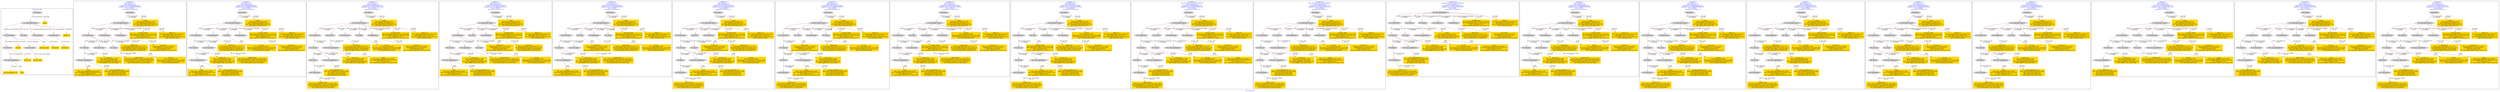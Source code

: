digraph n0 {
fontcolor="blue"
remincross="true"
label="s22-s-moca.xml"
subgraph cluster_0 {
label="1-correct model"
n2[style="filled",color="white",fillcolor="lightgray",label="E12_Production1"];
n3[style="filled",color="white",fillcolor="lightgray",label="E21_Person1"];
n4[shape="plaintext",style="filled",fillcolor="gold",label="Process"];
n5[style="filled",color="white",fillcolor="lightgray",label="E52_Time-Span1"];
n6[style="filled",color="white",fillcolor="lightgray",label="E82_Actor_Appellation1"];
n7[shape="plaintext",style="filled",fillcolor="gold",label="person_uri"];
n8[style="filled",color="white",fillcolor="lightgray",label="E22_Man-Made_Object1"];
n9[style="filled",color="white",fillcolor="lightgray",label="E35_Title1"];
n10[style="filled",color="white",fillcolor="lightgray",label="E8_Acquisition1"];
n11[style="filled",color="white",fillcolor="lightgray",label="E54_Dimension1"];
n12[shape="plaintext",style="filled",fillcolor="gold",label="object_uri"];
n13[shape="plaintext",style="filled",fillcolor="gold",label="Artwork_Name"];
n14[style="filled",color="white",fillcolor="lightgray",label="E38_Image1"];
n15[shape="plaintext",style="filled",fillcolor="gold",label="image"];
n16[shape="plaintext",style="filled",fillcolor="gold",label="Artwork_Year"];
n17[shape="plaintext",style="filled",fillcolor="gold",label="Dimensions"];
n18[shape="plaintext",style="filled",fillcolor="gold",label="person_appellation_uri"];
n19[shape="plaintext",style="filled",fillcolor="gold",label="name"];
n20[shape="plaintext",style="filled",fillcolor="gold",label="Provenance"];
}
subgraph cluster_1 {
label="candidate 0\nlink coherence:1.0\nnode coherence:1.0\nconfidence:0.5190639498052325\nmapping score:0.5396879832684108\ncost:17.99898\n-precision:0.83-recall:0.83"
n22[style="filled",color="white",fillcolor="lightgray",label="E12_Production1"];
n23[style="filled",color="white",fillcolor="lightgray",label="E21_Person1"];
n24[style="filled",color="white",fillcolor="lightgray",label="E52_Time-Span2"];
n25[style="filled",color="white",fillcolor="lightgray",label="E55_Type1"];
n26[style="filled",color="white",fillcolor="lightgray",label="E82_Actor_Appellation1"];
n27[style="filled",color="white",fillcolor="lightgray",label="E22_Man-Made_Object1"];
n28[style="filled",color="white",fillcolor="lightgray",label="E54_Dimension1"];
n29[style="filled",color="white",fillcolor="lightgray",label="E8_Acquisition1"];
n30[style="filled",color="white",fillcolor="lightgray",label="E38_Image1"];
n31[shape="plaintext",style="filled",fillcolor="gold",label="name\n[E82_Actor_Appellation,label,0.406]\n[E22_Man-Made_Object,P3_has_note,0.221]\n[E35_Title,label,0.191]\n[E73_Information_Object,P3_has_note,0.182]"];
n32[shape="plaintext",style="filled",fillcolor="gold",label="Artwork_Year\n[E52_Time-Span,P82b_end_of_the_end,0.438]\n[E52_Time-Span,P82_at_some_time_within,0.419]\n[E33_Linguistic_Object,P3_has_note,0.074]\n[E12_Production,P3_has_note,0.069]"];
n33[shape="plaintext",style="filled",fillcolor="gold",label="Artwork_Name\n[E22_Man-Made_Object,P3_has_note,0.311]\n[E73_Information_Object,P3_has_note,0.26]\n[E35_Title,label,0.252]\n[E33_Linguistic_Object,P3_has_note,0.177]"];
n34[shape="plaintext",style="filled",fillcolor="gold",label="Provenance\n[E8_Acquisition,P3_has_note,0.381]\n[E30_Right,P3_has_note,0.253]\n[E35_Title,label,0.208]\n[E22_Man-Made_Object,P3_has_note,0.157]"];
n35[shape="plaintext",style="filled",fillcolor="gold",label="Dimensions\n[E54_Dimension,P3_has_note,0.737]\n[E22_Man-Made_Object,P3_has_note,0.107]\n[E22_Man-Made_Object,classLink,0.08]\n[E34_Inscription,P3_has_note,0.076]"];
n36[shape="plaintext",style="filled",fillcolor="gold",label="person_appellation_uri\n[E82_Actor_Appellation,classLink,0.864]\n[E21_Person,classLink,0.064]\n[E39_Actor,classLink,0.054]\n[E30_Right,P3_has_note,0.018]"];
n37[shape="plaintext",style="filled",fillcolor="gold",label="object_uri\n[E22_Man-Made_Object,classLink,0.791]\n[E30_Right,P3_has_note,0.075]\n[E22_Man-Made_Object,P3_has_note,0.07]\n[E35_Title,label,0.064]"];
n38[shape="plaintext",style="filled",fillcolor="gold",label="image\n[E38_Image,classLink,0.413]\n[E78_Collection,classLink,0.235]\n[E22_Man-Made_Object,classLink,0.216]\n[E21_Person,classLink,0.137]"];
n39[shape="plaintext",style="filled",fillcolor="gold",label="Process\n[E55_Type,label,0.509]\n[E29_Design_or_Procedure,P3_has_note,0.286]\n[E22_Man-Made_Object,P3_has_note,0.112]\n[E57_Material,label,0.093]"];
n40[shape="plaintext",style="filled",fillcolor="gold",label="person_uri\n[E21_Person,classLink,0.358]\n[E39_Actor,classLink,0.296]\n[E82_Actor_Appellation,classLink,0.249]\n[E30_Right,P3_has_note,0.098]"];
}
subgraph cluster_2 {
label="candidate 1\nlink coherence:1.0\nnode coherence:1.0\nconfidence:0.5190639498052325\nmapping score:0.5396879832684108\ncost:17.99903\n-precision:0.83-recall:0.83"
n42[style="filled",color="white",fillcolor="lightgray",label="E12_Production1"];
n43[style="filled",color="white",fillcolor="lightgray",label="E21_Person1"];
n44[style="filled",color="white",fillcolor="lightgray",label="E52_Time-Span2"];
n45[style="filled",color="white",fillcolor="lightgray",label="E82_Actor_Appellation1"];
n46[style="filled",color="white",fillcolor="lightgray",label="E22_Man-Made_Object1"];
n47[style="filled",color="white",fillcolor="lightgray",label="E54_Dimension1"];
n48[style="filled",color="white",fillcolor="lightgray",label="E55_Type2"];
n49[style="filled",color="white",fillcolor="lightgray",label="E8_Acquisition1"];
n50[style="filled",color="white",fillcolor="lightgray",label="E38_Image1"];
n51[shape="plaintext",style="filled",fillcolor="gold",label="name\n[E82_Actor_Appellation,label,0.406]\n[E22_Man-Made_Object,P3_has_note,0.221]\n[E35_Title,label,0.191]\n[E73_Information_Object,P3_has_note,0.182]"];
n52[shape="plaintext",style="filled",fillcolor="gold",label="Artwork_Year\n[E52_Time-Span,P82b_end_of_the_end,0.438]\n[E52_Time-Span,P82_at_some_time_within,0.419]\n[E33_Linguistic_Object,P3_has_note,0.074]\n[E12_Production,P3_has_note,0.069]"];
n53[shape="plaintext",style="filled",fillcolor="gold",label="Artwork_Name\n[E22_Man-Made_Object,P3_has_note,0.311]\n[E73_Information_Object,P3_has_note,0.26]\n[E35_Title,label,0.252]\n[E33_Linguistic_Object,P3_has_note,0.177]"];
n54[shape="plaintext",style="filled",fillcolor="gold",label="Provenance\n[E8_Acquisition,P3_has_note,0.381]\n[E30_Right,P3_has_note,0.253]\n[E35_Title,label,0.208]\n[E22_Man-Made_Object,P3_has_note,0.157]"];
n55[shape="plaintext",style="filled",fillcolor="gold",label="Dimensions\n[E54_Dimension,P3_has_note,0.737]\n[E22_Man-Made_Object,P3_has_note,0.107]\n[E22_Man-Made_Object,classLink,0.08]\n[E34_Inscription,P3_has_note,0.076]"];
n56[shape="plaintext",style="filled",fillcolor="gold",label="person_appellation_uri\n[E82_Actor_Appellation,classLink,0.864]\n[E21_Person,classLink,0.064]\n[E39_Actor,classLink,0.054]\n[E30_Right,P3_has_note,0.018]"];
n57[shape="plaintext",style="filled",fillcolor="gold",label="object_uri\n[E22_Man-Made_Object,classLink,0.791]\n[E30_Right,P3_has_note,0.075]\n[E22_Man-Made_Object,P3_has_note,0.07]\n[E35_Title,label,0.064]"];
n58[shape="plaintext",style="filled",fillcolor="gold",label="image\n[E38_Image,classLink,0.413]\n[E78_Collection,classLink,0.235]\n[E22_Man-Made_Object,classLink,0.216]\n[E21_Person,classLink,0.137]"];
n59[shape="plaintext",style="filled",fillcolor="gold",label="person_uri\n[E21_Person,classLink,0.358]\n[E39_Actor,classLink,0.296]\n[E82_Actor_Appellation,classLink,0.249]\n[E30_Right,P3_has_note,0.098]"];
n60[shape="plaintext",style="filled",fillcolor="gold",label="Process\n[E55_Type,label,0.509]\n[E29_Design_or_Procedure,P3_has_note,0.286]\n[E22_Man-Made_Object,P3_has_note,0.112]\n[E57_Material,label,0.093]"];
}
subgraph cluster_3 {
label="candidate 10\nlink coherence:1.0\nnode coherence:1.0\nconfidence:0.5190639498052325\nmapping score:0.5230213166017442\ncost:20.99903\n-precision:0.62-recall:0.72"
n62[style="filled",color="white",fillcolor="lightgray",label="E12_Production1"];
n63[style="filled",color="white",fillcolor="lightgray",label="E21_Person1"];
n64[style="filled",color="white",fillcolor="lightgray",label="E69_Death1"];
n65[style="filled",color="white",fillcolor="lightgray",label="E82_Actor_Appellation1"];
n66[style="filled",color="white",fillcolor="lightgray",label="E21_Person2"];
n67[style="filled",color="white",fillcolor="lightgray",label="E82_Actor_Appellation2"];
n68[style="filled",color="white",fillcolor="lightgray",label="E22_Man-Made_Object1"];
n69[style="filled",color="white",fillcolor="lightgray",label="E54_Dimension1"];
n70[style="filled",color="white",fillcolor="lightgray",label="E55_Type2"];
n71[style="filled",color="white",fillcolor="lightgray",label="E8_Acquisition1"];
n72[style="filled",color="white",fillcolor="lightgray",label="E38_Image1"];
n73[style="filled",color="white",fillcolor="lightgray",label="E52_Time-Span4"];
n74[shape="plaintext",style="filled",fillcolor="gold",label="Artwork_Year\n[E52_Time-Span,P82b_end_of_the_end,0.438]\n[E52_Time-Span,P82_at_some_time_within,0.419]\n[E33_Linguistic_Object,P3_has_note,0.074]\n[E12_Production,P3_has_note,0.069]"];
n75[shape="plaintext",style="filled",fillcolor="gold",label="Artwork_Name\n[E22_Man-Made_Object,P3_has_note,0.311]\n[E73_Information_Object,P3_has_note,0.26]\n[E35_Title,label,0.252]\n[E33_Linguistic_Object,P3_has_note,0.177]"];
n76[shape="plaintext",style="filled",fillcolor="gold",label="Provenance\n[E8_Acquisition,P3_has_note,0.381]\n[E30_Right,P3_has_note,0.253]\n[E35_Title,label,0.208]\n[E22_Man-Made_Object,P3_has_note,0.157]"];
n77[shape="plaintext",style="filled",fillcolor="gold",label="Dimensions\n[E54_Dimension,P3_has_note,0.737]\n[E22_Man-Made_Object,P3_has_note,0.107]\n[E22_Man-Made_Object,classLink,0.08]\n[E34_Inscription,P3_has_note,0.076]"];
n78[shape="plaintext",style="filled",fillcolor="gold",label="person_appellation_uri\n[E82_Actor_Appellation,classLink,0.864]\n[E21_Person,classLink,0.064]\n[E39_Actor,classLink,0.054]\n[E30_Right,P3_has_note,0.018]"];
n79[shape="plaintext",style="filled",fillcolor="gold",label="object_uri\n[E22_Man-Made_Object,classLink,0.791]\n[E30_Right,P3_has_note,0.075]\n[E22_Man-Made_Object,P3_has_note,0.07]\n[E35_Title,label,0.064]"];
n80[shape="plaintext",style="filled",fillcolor="gold",label="image\n[E38_Image,classLink,0.413]\n[E78_Collection,classLink,0.235]\n[E22_Man-Made_Object,classLink,0.216]\n[E21_Person,classLink,0.137]"];
n81[shape="plaintext",style="filled",fillcolor="gold",label="name\n[E82_Actor_Appellation,label,0.406]\n[E22_Man-Made_Object,P3_has_note,0.221]\n[E35_Title,label,0.191]\n[E73_Information_Object,P3_has_note,0.182]"];
n82[shape="plaintext",style="filled",fillcolor="gold",label="person_uri\n[E21_Person,classLink,0.358]\n[E39_Actor,classLink,0.296]\n[E82_Actor_Appellation,classLink,0.249]\n[E30_Right,P3_has_note,0.098]"];
n83[shape="plaintext",style="filled",fillcolor="gold",label="Process\n[E55_Type,label,0.509]\n[E29_Design_or_Procedure,P3_has_note,0.286]\n[E22_Man-Made_Object,P3_has_note,0.112]\n[E57_Material,label,0.093]"];
}
subgraph cluster_4 {
label="candidate 11\nlink coherence:1.0\nnode coherence:1.0\nconfidence:0.5017002410293834\nmapping score:0.5339000803431279\ncost:17.99892\n-precision:0.78-recall:0.78"
n85[style="filled",color="white",fillcolor="lightgray",label="E12_Production1"];
n86[style="filled",color="white",fillcolor="lightgray",label="E21_Person1"];
n87[style="filled",color="white",fillcolor="lightgray",label="E52_Time-Span2"];
n88[style="filled",color="white",fillcolor="lightgray",label="E55_Type1"];
n89[style="filled",color="white",fillcolor="lightgray",label="E82_Actor_Appellation1"];
n90[style="filled",color="white",fillcolor="lightgray",label="E22_Man-Made_Object1"];
n91[style="filled",color="white",fillcolor="lightgray",label="E35_Title1"];
n92[style="filled",color="white",fillcolor="lightgray",label="E54_Dimension1"];
n93[style="filled",color="white",fillcolor="lightgray",label="E38_Image1"];
n94[shape="plaintext",style="filled",fillcolor="gold",label="name\n[E82_Actor_Appellation,label,0.406]\n[E22_Man-Made_Object,P3_has_note,0.221]\n[E35_Title,label,0.191]\n[E73_Information_Object,P3_has_note,0.182]"];
n95[shape="plaintext",style="filled",fillcolor="gold",label="Artwork_Year\n[E52_Time-Span,P82b_end_of_the_end,0.438]\n[E52_Time-Span,P82_at_some_time_within,0.419]\n[E33_Linguistic_Object,P3_has_note,0.074]\n[E12_Production,P3_has_note,0.069]"];
n96[shape="plaintext",style="filled",fillcolor="gold",label="Provenance\n[E8_Acquisition,P3_has_note,0.381]\n[E30_Right,P3_has_note,0.253]\n[E35_Title,label,0.208]\n[E22_Man-Made_Object,P3_has_note,0.157]"];
n97[shape="plaintext",style="filled",fillcolor="gold",label="Artwork_Name\n[E22_Man-Made_Object,P3_has_note,0.311]\n[E73_Information_Object,P3_has_note,0.26]\n[E35_Title,label,0.252]\n[E33_Linguistic_Object,P3_has_note,0.177]"];
n98[shape="plaintext",style="filled",fillcolor="gold",label="Dimensions\n[E54_Dimension,P3_has_note,0.737]\n[E22_Man-Made_Object,P3_has_note,0.107]\n[E22_Man-Made_Object,classLink,0.08]\n[E34_Inscription,P3_has_note,0.076]"];
n99[shape="plaintext",style="filled",fillcolor="gold",label="person_appellation_uri\n[E82_Actor_Appellation,classLink,0.864]\n[E21_Person,classLink,0.064]\n[E39_Actor,classLink,0.054]\n[E30_Right,P3_has_note,0.018]"];
n100[shape="plaintext",style="filled",fillcolor="gold",label="object_uri\n[E22_Man-Made_Object,classLink,0.791]\n[E30_Right,P3_has_note,0.075]\n[E22_Man-Made_Object,P3_has_note,0.07]\n[E35_Title,label,0.064]"];
n101[shape="plaintext",style="filled",fillcolor="gold",label="image\n[E38_Image,classLink,0.413]\n[E78_Collection,classLink,0.235]\n[E22_Man-Made_Object,classLink,0.216]\n[E21_Person,classLink,0.137]"];
n102[shape="plaintext",style="filled",fillcolor="gold",label="Process\n[E55_Type,label,0.509]\n[E29_Design_or_Procedure,P3_has_note,0.286]\n[E22_Man-Made_Object,P3_has_note,0.112]\n[E57_Material,label,0.093]"];
n103[shape="plaintext",style="filled",fillcolor="gold",label="person_uri\n[E21_Person,classLink,0.358]\n[E39_Actor,classLink,0.296]\n[E82_Actor_Appellation,classLink,0.249]\n[E30_Right,P3_has_note,0.098]"];
}
subgraph cluster_5 {
label="candidate 12\nlink coherence:1.0\nnode coherence:1.0\nconfidence:0.5017002410293834\nmapping score:0.5339000803431279\ncost:17.99897\n-precision:0.78-recall:0.78"
n105[style="filled",color="white",fillcolor="lightgray",label="E12_Production1"];
n106[style="filled",color="white",fillcolor="lightgray",label="E21_Person1"];
n107[style="filled",color="white",fillcolor="lightgray",label="E52_Time-Span2"];
n108[style="filled",color="white",fillcolor="lightgray",label="E82_Actor_Appellation1"];
n109[style="filled",color="white",fillcolor="lightgray",label="E22_Man-Made_Object1"];
n110[style="filled",color="white",fillcolor="lightgray",label="E35_Title1"];
n111[style="filled",color="white",fillcolor="lightgray",label="E54_Dimension1"];
n112[style="filled",color="white",fillcolor="lightgray",label="E55_Type2"];
n113[style="filled",color="white",fillcolor="lightgray",label="E38_Image1"];
n114[shape="plaintext",style="filled",fillcolor="gold",label="name\n[E82_Actor_Appellation,label,0.406]\n[E22_Man-Made_Object,P3_has_note,0.221]\n[E35_Title,label,0.191]\n[E73_Information_Object,P3_has_note,0.182]"];
n115[shape="plaintext",style="filled",fillcolor="gold",label="Artwork_Year\n[E52_Time-Span,P82b_end_of_the_end,0.438]\n[E52_Time-Span,P82_at_some_time_within,0.419]\n[E33_Linguistic_Object,P3_has_note,0.074]\n[E12_Production,P3_has_note,0.069]"];
n116[shape="plaintext",style="filled",fillcolor="gold",label="Provenance\n[E8_Acquisition,P3_has_note,0.381]\n[E30_Right,P3_has_note,0.253]\n[E35_Title,label,0.208]\n[E22_Man-Made_Object,P3_has_note,0.157]"];
n117[shape="plaintext",style="filled",fillcolor="gold",label="Artwork_Name\n[E22_Man-Made_Object,P3_has_note,0.311]\n[E73_Information_Object,P3_has_note,0.26]\n[E35_Title,label,0.252]\n[E33_Linguistic_Object,P3_has_note,0.177]"];
n118[shape="plaintext",style="filled",fillcolor="gold",label="Dimensions\n[E54_Dimension,P3_has_note,0.737]\n[E22_Man-Made_Object,P3_has_note,0.107]\n[E22_Man-Made_Object,classLink,0.08]\n[E34_Inscription,P3_has_note,0.076]"];
n119[shape="plaintext",style="filled",fillcolor="gold",label="person_appellation_uri\n[E82_Actor_Appellation,classLink,0.864]\n[E21_Person,classLink,0.064]\n[E39_Actor,classLink,0.054]\n[E30_Right,P3_has_note,0.018]"];
n120[shape="plaintext",style="filled",fillcolor="gold",label="object_uri\n[E22_Man-Made_Object,classLink,0.791]\n[E30_Right,P3_has_note,0.075]\n[E22_Man-Made_Object,P3_has_note,0.07]\n[E35_Title,label,0.064]"];
n121[shape="plaintext",style="filled",fillcolor="gold",label="image\n[E38_Image,classLink,0.413]\n[E78_Collection,classLink,0.235]\n[E22_Man-Made_Object,classLink,0.216]\n[E21_Person,classLink,0.137]"];
n122[shape="plaintext",style="filled",fillcolor="gold",label="person_uri\n[E21_Person,classLink,0.358]\n[E39_Actor,classLink,0.296]\n[E82_Actor_Appellation,classLink,0.249]\n[E30_Right,P3_has_note,0.098]"];
n123[shape="plaintext",style="filled",fillcolor="gold",label="Process\n[E55_Type,label,0.509]\n[E29_Design_or_Procedure,P3_has_note,0.286]\n[E22_Man-Made_Object,P3_has_note,0.112]\n[E57_Material,label,0.093]"];
}
subgraph cluster_6 {
label="candidate 13\nlink coherence:1.0\nnode coherence:1.0\nconfidence:0.5017002410293834\nmapping score:0.5339000803431279\ncost:18.99885\n-precision:0.68-recall:0.72"
n125[style="filled",color="white",fillcolor="lightgray",label="E12_Production1"];
n126[style="filled",color="white",fillcolor="lightgray",label="E21_Person1"];
n127[style="filled",color="white",fillcolor="lightgray",label="E55_Type1"];
n128[style="filled",color="white",fillcolor="lightgray",label="E67_Birth1"];
n129[style="filled",color="white",fillcolor="lightgray",label="E82_Actor_Appellation1"];
n130[style="filled",color="white",fillcolor="lightgray",label="E22_Man-Made_Object1"];
n131[style="filled",color="white",fillcolor="lightgray",label="E35_Title1"];
n132[style="filled",color="white",fillcolor="lightgray",label="E54_Dimension1"];
n133[style="filled",color="white",fillcolor="lightgray",label="E38_Image1"];
n134[style="filled",color="white",fillcolor="lightgray",label="E52_Time-Span1"];
n135[shape="plaintext",style="filled",fillcolor="gold",label="Artwork_Year\n[E52_Time-Span,P82b_end_of_the_end,0.438]\n[E52_Time-Span,P82_at_some_time_within,0.419]\n[E33_Linguistic_Object,P3_has_note,0.074]\n[E12_Production,P3_has_note,0.069]"];
n136[shape="plaintext",style="filled",fillcolor="gold",label="name\n[E82_Actor_Appellation,label,0.406]\n[E22_Man-Made_Object,P3_has_note,0.221]\n[E35_Title,label,0.191]\n[E73_Information_Object,P3_has_note,0.182]"];
n137[shape="plaintext",style="filled",fillcolor="gold",label="Provenance\n[E8_Acquisition,P3_has_note,0.381]\n[E30_Right,P3_has_note,0.253]\n[E35_Title,label,0.208]\n[E22_Man-Made_Object,P3_has_note,0.157]"];
n138[shape="plaintext",style="filled",fillcolor="gold",label="Artwork_Name\n[E22_Man-Made_Object,P3_has_note,0.311]\n[E73_Information_Object,P3_has_note,0.26]\n[E35_Title,label,0.252]\n[E33_Linguistic_Object,P3_has_note,0.177]"];
n139[shape="plaintext",style="filled",fillcolor="gold",label="Dimensions\n[E54_Dimension,P3_has_note,0.737]\n[E22_Man-Made_Object,P3_has_note,0.107]\n[E22_Man-Made_Object,classLink,0.08]\n[E34_Inscription,P3_has_note,0.076]"];
n140[shape="plaintext",style="filled",fillcolor="gold",label="person_appellation_uri\n[E82_Actor_Appellation,classLink,0.864]\n[E21_Person,classLink,0.064]\n[E39_Actor,classLink,0.054]\n[E30_Right,P3_has_note,0.018]"];
n141[shape="plaintext",style="filled",fillcolor="gold",label="object_uri\n[E22_Man-Made_Object,classLink,0.791]\n[E30_Right,P3_has_note,0.075]\n[E22_Man-Made_Object,P3_has_note,0.07]\n[E35_Title,label,0.064]"];
n142[shape="plaintext",style="filled",fillcolor="gold",label="image\n[E38_Image,classLink,0.413]\n[E78_Collection,classLink,0.235]\n[E22_Man-Made_Object,classLink,0.216]\n[E21_Person,classLink,0.137]"];
n143[shape="plaintext",style="filled",fillcolor="gold",label="Process\n[E55_Type,label,0.509]\n[E29_Design_or_Procedure,P3_has_note,0.286]\n[E22_Man-Made_Object,P3_has_note,0.112]\n[E57_Material,label,0.093]"];
n144[shape="plaintext",style="filled",fillcolor="gold",label="person_uri\n[E21_Person,classLink,0.358]\n[E39_Actor,classLink,0.296]\n[E82_Actor_Appellation,classLink,0.249]\n[E30_Right,P3_has_note,0.098]"];
}
subgraph cluster_7 {
label="candidate 14\nlink coherence:1.0\nnode coherence:1.0\nconfidence:0.5017002410293834\nmapping score:0.5339000803431279\ncost:18.9989\n-precision:0.68-recall:0.72"
n146[style="filled",color="white",fillcolor="lightgray",label="E12_Production1"];
n147[style="filled",color="white",fillcolor="lightgray",label="E21_Person1"];
n148[style="filled",color="white",fillcolor="lightgray",label="E67_Birth1"];
n149[style="filled",color="white",fillcolor="lightgray",label="E82_Actor_Appellation1"];
n150[style="filled",color="white",fillcolor="lightgray",label="E22_Man-Made_Object1"];
n151[style="filled",color="white",fillcolor="lightgray",label="E35_Title1"];
n152[style="filled",color="white",fillcolor="lightgray",label="E54_Dimension1"];
n153[style="filled",color="white",fillcolor="lightgray",label="E55_Type2"];
n154[style="filled",color="white",fillcolor="lightgray",label="E38_Image1"];
n155[style="filled",color="white",fillcolor="lightgray",label="E52_Time-Span1"];
n156[shape="plaintext",style="filled",fillcolor="gold",label="Artwork_Year\n[E52_Time-Span,P82b_end_of_the_end,0.438]\n[E52_Time-Span,P82_at_some_time_within,0.419]\n[E33_Linguistic_Object,P3_has_note,0.074]\n[E12_Production,P3_has_note,0.069]"];
n157[shape="plaintext",style="filled",fillcolor="gold",label="name\n[E82_Actor_Appellation,label,0.406]\n[E22_Man-Made_Object,P3_has_note,0.221]\n[E35_Title,label,0.191]\n[E73_Information_Object,P3_has_note,0.182]"];
n158[shape="plaintext",style="filled",fillcolor="gold",label="Provenance\n[E8_Acquisition,P3_has_note,0.381]\n[E30_Right,P3_has_note,0.253]\n[E35_Title,label,0.208]\n[E22_Man-Made_Object,P3_has_note,0.157]"];
n159[shape="plaintext",style="filled",fillcolor="gold",label="Artwork_Name\n[E22_Man-Made_Object,P3_has_note,0.311]\n[E73_Information_Object,P3_has_note,0.26]\n[E35_Title,label,0.252]\n[E33_Linguistic_Object,P3_has_note,0.177]"];
n160[shape="plaintext",style="filled",fillcolor="gold",label="Dimensions\n[E54_Dimension,P3_has_note,0.737]\n[E22_Man-Made_Object,P3_has_note,0.107]\n[E22_Man-Made_Object,classLink,0.08]\n[E34_Inscription,P3_has_note,0.076]"];
n161[shape="plaintext",style="filled",fillcolor="gold",label="person_appellation_uri\n[E82_Actor_Appellation,classLink,0.864]\n[E21_Person,classLink,0.064]\n[E39_Actor,classLink,0.054]\n[E30_Right,P3_has_note,0.018]"];
n162[shape="plaintext",style="filled",fillcolor="gold",label="object_uri\n[E22_Man-Made_Object,classLink,0.791]\n[E30_Right,P3_has_note,0.075]\n[E22_Man-Made_Object,P3_has_note,0.07]\n[E35_Title,label,0.064]"];
n163[shape="plaintext",style="filled",fillcolor="gold",label="image\n[E38_Image,classLink,0.413]\n[E78_Collection,classLink,0.235]\n[E22_Man-Made_Object,classLink,0.216]\n[E21_Person,classLink,0.137]"];
n164[shape="plaintext",style="filled",fillcolor="gold",label="person_uri\n[E21_Person,classLink,0.358]\n[E39_Actor,classLink,0.296]\n[E82_Actor_Appellation,classLink,0.249]\n[E30_Right,P3_has_note,0.098]"];
n165[shape="plaintext",style="filled",fillcolor="gold",label="Process\n[E55_Type,label,0.509]\n[E29_Design_or_Procedure,P3_has_note,0.286]\n[E22_Man-Made_Object,P3_has_note,0.112]\n[E57_Material,label,0.093]"];
}
subgraph cluster_8 {
label="candidate 15\nlink coherence:1.0\nnode coherence:1.0\nconfidence:0.4734226081270883\nmapping score:0.5244742027090294\ncost:17.99892\n-precision:0.94-recall:0.94"
n167[style="filled",color="white",fillcolor="lightgray",label="E12_Production1"];
n168[style="filled",color="white",fillcolor="lightgray",label="E21_Person1"];
n169[style="filled",color="white",fillcolor="lightgray",label="E52_Time-Span2"];
n170[style="filled",color="white",fillcolor="lightgray",label="E82_Actor_Appellation1"];
n171[style="filled",color="white",fillcolor="lightgray",label="E22_Man-Made_Object1"];
n172[style="filled",color="white",fillcolor="lightgray",label="E35_Title1"];
n173[style="filled",color="white",fillcolor="lightgray",label="E54_Dimension1"];
n174[style="filled",color="white",fillcolor="lightgray",label="E8_Acquisition1"];
n175[style="filled",color="white",fillcolor="lightgray",label="E38_Image1"];
n176[shape="plaintext",style="filled",fillcolor="gold",label="name\n[E82_Actor_Appellation,label,0.406]\n[E22_Man-Made_Object,P3_has_note,0.221]\n[E35_Title,label,0.191]\n[E73_Information_Object,P3_has_note,0.182]"];
n177[shape="plaintext",style="filled",fillcolor="gold",label="Artwork_Year\n[E52_Time-Span,P82b_end_of_the_end,0.438]\n[E52_Time-Span,P82_at_some_time_within,0.419]\n[E33_Linguistic_Object,P3_has_note,0.074]\n[E12_Production,P3_has_note,0.069]"];
n178[shape="plaintext",style="filled",fillcolor="gold",label="Artwork_Name\n[E22_Man-Made_Object,P3_has_note,0.311]\n[E73_Information_Object,P3_has_note,0.26]\n[E35_Title,label,0.252]\n[E33_Linguistic_Object,P3_has_note,0.177]"];
n179[shape="plaintext",style="filled",fillcolor="gold",label="Process\n[E55_Type,label,0.509]\n[E29_Design_or_Procedure,P3_has_note,0.286]\n[E22_Man-Made_Object,P3_has_note,0.112]\n[E57_Material,label,0.093]"];
n180[shape="plaintext",style="filled",fillcolor="gold",label="Provenance\n[E8_Acquisition,P3_has_note,0.381]\n[E30_Right,P3_has_note,0.253]\n[E35_Title,label,0.208]\n[E22_Man-Made_Object,P3_has_note,0.157]"];
n181[shape="plaintext",style="filled",fillcolor="gold",label="Dimensions\n[E54_Dimension,P3_has_note,0.737]\n[E22_Man-Made_Object,P3_has_note,0.107]\n[E22_Man-Made_Object,classLink,0.08]\n[E34_Inscription,P3_has_note,0.076]"];
n182[shape="plaintext",style="filled",fillcolor="gold",label="person_appellation_uri\n[E82_Actor_Appellation,classLink,0.864]\n[E21_Person,classLink,0.064]\n[E39_Actor,classLink,0.054]\n[E30_Right,P3_has_note,0.018]"];
n183[shape="plaintext",style="filled",fillcolor="gold",label="object_uri\n[E22_Man-Made_Object,classLink,0.791]\n[E30_Right,P3_has_note,0.075]\n[E22_Man-Made_Object,P3_has_note,0.07]\n[E35_Title,label,0.064]"];
n184[shape="plaintext",style="filled",fillcolor="gold",label="image\n[E38_Image,classLink,0.413]\n[E78_Collection,classLink,0.235]\n[E22_Man-Made_Object,classLink,0.216]\n[E21_Person,classLink,0.137]"];
n185[shape="plaintext",style="filled",fillcolor="gold",label="person_uri\n[E21_Person,classLink,0.358]\n[E39_Actor,classLink,0.296]\n[E82_Actor_Appellation,classLink,0.249]\n[E30_Right,P3_has_note,0.098]"];
}
subgraph cluster_9 {
label="candidate 16\nlink coherence:1.0\nnode coherence:1.0\nconfidence:0.4734226081270883\nmapping score:0.5244742027090294\ncost:18.99885\n-precision:0.84-recall:0.89"
n187[style="filled",color="white",fillcolor="lightgray",label="E12_Production1"];
n188[style="filled",color="white",fillcolor="lightgray",label="E21_Person1"];
n189[style="filled",color="white",fillcolor="lightgray",label="E67_Birth1"];
n190[style="filled",color="white",fillcolor="lightgray",label="E82_Actor_Appellation1"];
n191[style="filled",color="white",fillcolor="lightgray",label="E22_Man-Made_Object1"];
n192[style="filled",color="white",fillcolor="lightgray",label="E35_Title1"];
n193[style="filled",color="white",fillcolor="lightgray",label="E54_Dimension1"];
n194[style="filled",color="white",fillcolor="lightgray",label="E8_Acquisition1"];
n195[style="filled",color="white",fillcolor="lightgray",label="E38_Image1"];
n196[style="filled",color="white",fillcolor="lightgray",label="E52_Time-Span1"];
n197[shape="plaintext",style="filled",fillcolor="gold",label="Artwork_Year\n[E52_Time-Span,P82b_end_of_the_end,0.438]\n[E52_Time-Span,P82_at_some_time_within,0.419]\n[E33_Linguistic_Object,P3_has_note,0.074]\n[E12_Production,P3_has_note,0.069]"];
n198[shape="plaintext",style="filled",fillcolor="gold",label="name\n[E82_Actor_Appellation,label,0.406]\n[E22_Man-Made_Object,P3_has_note,0.221]\n[E35_Title,label,0.191]\n[E73_Information_Object,P3_has_note,0.182]"];
n199[shape="plaintext",style="filled",fillcolor="gold",label="Artwork_Name\n[E22_Man-Made_Object,P3_has_note,0.311]\n[E73_Information_Object,P3_has_note,0.26]\n[E35_Title,label,0.252]\n[E33_Linguistic_Object,P3_has_note,0.177]"];
n200[shape="plaintext",style="filled",fillcolor="gold",label="Process\n[E55_Type,label,0.509]\n[E29_Design_or_Procedure,P3_has_note,0.286]\n[E22_Man-Made_Object,P3_has_note,0.112]\n[E57_Material,label,0.093]"];
n201[shape="plaintext",style="filled",fillcolor="gold",label="Provenance\n[E8_Acquisition,P3_has_note,0.381]\n[E30_Right,P3_has_note,0.253]\n[E35_Title,label,0.208]\n[E22_Man-Made_Object,P3_has_note,0.157]"];
n202[shape="plaintext",style="filled",fillcolor="gold",label="Dimensions\n[E54_Dimension,P3_has_note,0.737]\n[E22_Man-Made_Object,P3_has_note,0.107]\n[E22_Man-Made_Object,classLink,0.08]\n[E34_Inscription,P3_has_note,0.076]"];
n203[shape="plaintext",style="filled",fillcolor="gold",label="person_appellation_uri\n[E82_Actor_Appellation,classLink,0.864]\n[E21_Person,classLink,0.064]\n[E39_Actor,classLink,0.054]\n[E30_Right,P3_has_note,0.018]"];
n204[shape="plaintext",style="filled",fillcolor="gold",label="object_uri\n[E22_Man-Made_Object,classLink,0.791]\n[E30_Right,P3_has_note,0.075]\n[E22_Man-Made_Object,P3_has_note,0.07]\n[E35_Title,label,0.064]"];
n205[shape="plaintext",style="filled",fillcolor="gold",label="image\n[E38_Image,classLink,0.413]\n[E78_Collection,classLink,0.235]\n[E22_Man-Made_Object,classLink,0.216]\n[E21_Person,classLink,0.137]"];
n206[shape="plaintext",style="filled",fillcolor="gold",label="person_uri\n[E21_Person,classLink,0.358]\n[E39_Actor,classLink,0.296]\n[E82_Actor_Appellation,classLink,0.249]\n[E30_Right,P3_has_note,0.098]"];
}
subgraph cluster_10 {
label="candidate 17\nlink coherence:0.9523809523809523\nnode coherence:1.0\nconfidence:0.5190639498052325\nmapping score:0.5230213166017442\ncost:20.99891\n-precision:0.62-recall:0.72"
n208[style="filled",color="white",fillcolor="lightgray",label="E12_Production1"];
n209[style="filled",color="white",fillcolor="lightgray",label="E21_Person1"];
n210[style="filled",color="white",fillcolor="lightgray",label="E55_Type1"];
n211[style="filled",color="white",fillcolor="lightgray",label="E67_Birth1"];
n212[style="filled",color="white",fillcolor="lightgray",label="E82_Actor_Appellation1"];
n213[style="filled",color="white",fillcolor="lightgray",label="E21_Person2"];
n214[style="filled",color="white",fillcolor="lightgray",label="E82_Actor_Appellation2"];
n215[style="filled",color="white",fillcolor="lightgray",label="E22_Man-Made_Object1"];
n216[style="filled",color="white",fillcolor="lightgray",label="E54_Dimension1"];
n217[style="filled",color="white",fillcolor="lightgray",label="E8_Acquisition1"];
n218[style="filled",color="white",fillcolor="lightgray",label="E38_Image1"];
n219[style="filled",color="white",fillcolor="lightgray",label="E52_Time-Span1"];
n220[shape="plaintext",style="filled",fillcolor="gold",label="Artwork_Year\n[E52_Time-Span,P82b_end_of_the_end,0.438]\n[E52_Time-Span,P82_at_some_time_within,0.419]\n[E33_Linguistic_Object,P3_has_note,0.074]\n[E12_Production,P3_has_note,0.069]"];
n221[shape="plaintext",style="filled",fillcolor="gold",label="Artwork_Name\n[E22_Man-Made_Object,P3_has_note,0.311]\n[E73_Information_Object,P3_has_note,0.26]\n[E35_Title,label,0.252]\n[E33_Linguistic_Object,P3_has_note,0.177]"];
n222[shape="plaintext",style="filled",fillcolor="gold",label="Provenance\n[E8_Acquisition,P3_has_note,0.381]\n[E30_Right,P3_has_note,0.253]\n[E35_Title,label,0.208]\n[E22_Man-Made_Object,P3_has_note,0.157]"];
n223[shape="plaintext",style="filled",fillcolor="gold",label="Dimensions\n[E54_Dimension,P3_has_note,0.737]\n[E22_Man-Made_Object,P3_has_note,0.107]\n[E22_Man-Made_Object,classLink,0.08]\n[E34_Inscription,P3_has_note,0.076]"];
n224[shape="plaintext",style="filled",fillcolor="gold",label="person_appellation_uri\n[E82_Actor_Appellation,classLink,0.864]\n[E21_Person,classLink,0.064]\n[E39_Actor,classLink,0.054]\n[E30_Right,P3_has_note,0.018]"];
n225[shape="plaintext",style="filled",fillcolor="gold",label="object_uri\n[E22_Man-Made_Object,classLink,0.791]\n[E30_Right,P3_has_note,0.075]\n[E22_Man-Made_Object,P3_has_note,0.07]\n[E35_Title,label,0.064]"];
n226[shape="plaintext",style="filled",fillcolor="gold",label="image\n[E38_Image,classLink,0.413]\n[E78_Collection,classLink,0.235]\n[E22_Man-Made_Object,classLink,0.216]\n[E21_Person,classLink,0.137]"];
n227[shape="plaintext",style="filled",fillcolor="gold",label="name\n[E82_Actor_Appellation,label,0.406]\n[E22_Man-Made_Object,P3_has_note,0.221]\n[E35_Title,label,0.191]\n[E73_Information_Object,P3_has_note,0.182]"];
n228[shape="plaintext",style="filled",fillcolor="gold",label="Process\n[E55_Type,label,0.509]\n[E29_Design_or_Procedure,P3_has_note,0.286]\n[E22_Man-Made_Object,P3_has_note,0.112]\n[E57_Material,label,0.093]"];
n229[shape="plaintext",style="filled",fillcolor="gold",label="person_uri\n[E21_Person,classLink,0.358]\n[E39_Actor,classLink,0.296]\n[E82_Actor_Appellation,classLink,0.249]\n[E30_Right,P3_has_note,0.098]"];
}
subgraph cluster_11 {
label="candidate 18\nlink coherence:0.9523809523809523\nnode coherence:1.0\nconfidence:0.5190639498052325\nmapping score:0.5230213166017442\ncost:20.99896\n-precision:0.62-recall:0.72"
n231[style="filled",color="white",fillcolor="lightgray",label="E12_Production1"];
n232[style="filled",color="white",fillcolor="lightgray",label="E21_Person1"];
n233[style="filled",color="white",fillcolor="lightgray",label="E67_Birth1"];
n234[style="filled",color="white",fillcolor="lightgray",label="E82_Actor_Appellation1"];
n235[style="filled",color="white",fillcolor="lightgray",label="E21_Person2"];
n236[style="filled",color="white",fillcolor="lightgray",label="E82_Actor_Appellation2"];
n237[style="filled",color="white",fillcolor="lightgray",label="E22_Man-Made_Object1"];
n238[style="filled",color="white",fillcolor="lightgray",label="E54_Dimension1"];
n239[style="filled",color="white",fillcolor="lightgray",label="E55_Type2"];
n240[style="filled",color="white",fillcolor="lightgray",label="E8_Acquisition1"];
n241[style="filled",color="white",fillcolor="lightgray",label="E38_Image1"];
n242[style="filled",color="white",fillcolor="lightgray",label="E52_Time-Span1"];
n243[shape="plaintext",style="filled",fillcolor="gold",label="Artwork_Year\n[E52_Time-Span,P82b_end_of_the_end,0.438]\n[E52_Time-Span,P82_at_some_time_within,0.419]\n[E33_Linguistic_Object,P3_has_note,0.074]\n[E12_Production,P3_has_note,0.069]"];
n244[shape="plaintext",style="filled",fillcolor="gold",label="Artwork_Name\n[E22_Man-Made_Object,P3_has_note,0.311]\n[E73_Information_Object,P3_has_note,0.26]\n[E35_Title,label,0.252]\n[E33_Linguistic_Object,P3_has_note,0.177]"];
n245[shape="plaintext",style="filled",fillcolor="gold",label="Provenance\n[E8_Acquisition,P3_has_note,0.381]\n[E30_Right,P3_has_note,0.253]\n[E35_Title,label,0.208]\n[E22_Man-Made_Object,P3_has_note,0.157]"];
n246[shape="plaintext",style="filled",fillcolor="gold",label="Dimensions\n[E54_Dimension,P3_has_note,0.737]\n[E22_Man-Made_Object,P3_has_note,0.107]\n[E22_Man-Made_Object,classLink,0.08]\n[E34_Inscription,P3_has_note,0.076]"];
n247[shape="plaintext",style="filled",fillcolor="gold",label="person_appellation_uri\n[E82_Actor_Appellation,classLink,0.864]\n[E21_Person,classLink,0.064]\n[E39_Actor,classLink,0.054]\n[E30_Right,P3_has_note,0.018]"];
n248[shape="plaintext",style="filled",fillcolor="gold",label="object_uri\n[E22_Man-Made_Object,classLink,0.791]\n[E30_Right,P3_has_note,0.075]\n[E22_Man-Made_Object,P3_has_note,0.07]\n[E35_Title,label,0.064]"];
n249[shape="plaintext",style="filled",fillcolor="gold",label="image\n[E38_Image,classLink,0.413]\n[E78_Collection,classLink,0.235]\n[E22_Man-Made_Object,classLink,0.216]\n[E21_Person,classLink,0.137]"];
n250[shape="plaintext",style="filled",fillcolor="gold",label="name\n[E82_Actor_Appellation,label,0.406]\n[E22_Man-Made_Object,P3_has_note,0.221]\n[E35_Title,label,0.191]\n[E73_Information_Object,P3_has_note,0.182]"];
n251[shape="plaintext",style="filled",fillcolor="gold",label="person_uri\n[E21_Person,classLink,0.358]\n[E39_Actor,classLink,0.296]\n[E82_Actor_Appellation,classLink,0.249]\n[E30_Right,P3_has_note,0.098]"];
n252[shape="plaintext",style="filled",fillcolor="gold",label="Process\n[E55_Type,label,0.509]\n[E29_Design_or_Procedure,P3_has_note,0.286]\n[E22_Man-Made_Object,P3_has_note,0.112]\n[E57_Material,label,0.093]"];
}
subgraph cluster_12 {
label="candidate 19\nlink coherence:0.9523809523809523\nnode coherence:1.0\nconfidence:0.5190639498052325\nmapping score:0.5230213166017442\ncost:20.9991\n-precision:0.57-recall:0.67"
n254[style="filled",color="white",fillcolor="lightgray",label="E12_Production1"];
n255[style="filled",color="white",fillcolor="lightgray",label="E21_Person1"];
n256[style="filled",color="white",fillcolor="lightgray",label="E55_Type1"];
n257[style="filled",color="white",fillcolor="lightgray",label="E69_Death1"];
n258[style="filled",color="white",fillcolor="lightgray",label="E82_Actor_Appellation1"];
n259[style="filled",color="white",fillcolor="lightgray",label="E21_Person2"];
n260[style="filled",color="white",fillcolor="lightgray",label="E82_Actor_Appellation2"];
n261[style="filled",color="white",fillcolor="lightgray",label="E22_Man-Made_Object1"];
n262[style="filled",color="white",fillcolor="lightgray",label="E38_Image1"];
n263[style="filled",color="white",fillcolor="lightgray",label="E54_Dimension1"];
n264[style="filled",color="white",fillcolor="lightgray",label="E8_Acquisition1"];
n265[style="filled",color="white",fillcolor="lightgray",label="E52_Time-Span4"];
n266[shape="plaintext",style="filled",fillcolor="gold",label="Artwork_Year\n[E52_Time-Span,P82b_end_of_the_end,0.438]\n[E52_Time-Span,P82_at_some_time_within,0.419]\n[E33_Linguistic_Object,P3_has_note,0.074]\n[E12_Production,P3_has_note,0.069]"];
n267[shape="plaintext",style="filled",fillcolor="gold",label="Artwork_Name\n[E22_Man-Made_Object,P3_has_note,0.311]\n[E73_Information_Object,P3_has_note,0.26]\n[E35_Title,label,0.252]\n[E33_Linguistic_Object,P3_has_note,0.177]"];
n268[shape="plaintext",style="filled",fillcolor="gold",label="Provenance\n[E8_Acquisition,P3_has_note,0.381]\n[E30_Right,P3_has_note,0.253]\n[E35_Title,label,0.208]\n[E22_Man-Made_Object,P3_has_note,0.157]"];
n269[shape="plaintext",style="filled",fillcolor="gold",label="Dimensions\n[E54_Dimension,P3_has_note,0.737]\n[E22_Man-Made_Object,P3_has_note,0.107]\n[E22_Man-Made_Object,classLink,0.08]\n[E34_Inscription,P3_has_note,0.076]"];
n270[shape="plaintext",style="filled",fillcolor="gold",label="person_appellation_uri\n[E82_Actor_Appellation,classLink,0.864]\n[E21_Person,classLink,0.064]\n[E39_Actor,classLink,0.054]\n[E30_Right,P3_has_note,0.018]"];
n271[shape="plaintext",style="filled",fillcolor="gold",label="object_uri\n[E22_Man-Made_Object,classLink,0.791]\n[E30_Right,P3_has_note,0.075]\n[E22_Man-Made_Object,P3_has_note,0.07]\n[E35_Title,label,0.064]"];
n272[shape="plaintext",style="filled",fillcolor="gold",label="image\n[E38_Image,classLink,0.413]\n[E78_Collection,classLink,0.235]\n[E22_Man-Made_Object,classLink,0.216]\n[E21_Person,classLink,0.137]"];
n273[shape="plaintext",style="filled",fillcolor="gold",label="name\n[E82_Actor_Appellation,label,0.406]\n[E22_Man-Made_Object,P3_has_note,0.221]\n[E35_Title,label,0.191]\n[E73_Information_Object,P3_has_note,0.182]"];
n274[shape="plaintext",style="filled",fillcolor="gold",label="Process\n[E55_Type,label,0.509]\n[E29_Design_or_Procedure,P3_has_note,0.286]\n[E22_Man-Made_Object,P3_has_note,0.112]\n[E57_Material,label,0.093]"];
n275[shape="plaintext",style="filled",fillcolor="gold",label="person_uri\n[E21_Person,classLink,0.358]\n[E39_Actor,classLink,0.296]\n[E82_Actor_Appellation,classLink,0.249]\n[E30_Right,P3_has_note,0.098]"];
}
subgraph cluster_13 {
label="candidate 2\nlink coherence:1.0\nnode coherence:1.0\nconfidence:0.5190639498052325\nmapping score:0.5396879832684108\ncost:17.99907\n-precision:0.83-recall:0.83"
n277[style="filled",color="white",fillcolor="lightgray",label="E12_Production1"];
n278[style="filled",color="white",fillcolor="lightgray",label="E21_Person1"];
n279[style="filled",color="white",fillcolor="lightgray",label="E52_Time-Span2"];
n280[style="filled",color="white",fillcolor="lightgray",label="E82_Actor_Appellation1"];
n281[style="filled",color="white",fillcolor="lightgray",label="E22_Man-Made_Object1"];
n282[style="filled",color="white",fillcolor="lightgray",label="E54_Dimension1"];
n283[style="filled",color="white",fillcolor="lightgray",label="E55_Type3"];
n284[style="filled",color="white",fillcolor="lightgray",label="E8_Acquisition1"];
n285[style="filled",color="white",fillcolor="lightgray",label="E38_Image1"];
n286[shape="plaintext",style="filled",fillcolor="gold",label="name\n[E82_Actor_Appellation,label,0.406]\n[E22_Man-Made_Object,P3_has_note,0.221]\n[E35_Title,label,0.191]\n[E73_Information_Object,P3_has_note,0.182]"];
n287[shape="plaintext",style="filled",fillcolor="gold",label="Artwork_Year\n[E52_Time-Span,P82b_end_of_the_end,0.438]\n[E52_Time-Span,P82_at_some_time_within,0.419]\n[E33_Linguistic_Object,P3_has_note,0.074]\n[E12_Production,P3_has_note,0.069]"];
n288[shape="plaintext",style="filled",fillcolor="gold",label="Artwork_Name\n[E22_Man-Made_Object,P3_has_note,0.311]\n[E73_Information_Object,P3_has_note,0.26]\n[E35_Title,label,0.252]\n[E33_Linguistic_Object,P3_has_note,0.177]"];
n289[shape="plaintext",style="filled",fillcolor="gold",label="Provenance\n[E8_Acquisition,P3_has_note,0.381]\n[E30_Right,P3_has_note,0.253]\n[E35_Title,label,0.208]\n[E22_Man-Made_Object,P3_has_note,0.157]"];
n290[shape="plaintext",style="filled",fillcolor="gold",label="Dimensions\n[E54_Dimension,P3_has_note,0.737]\n[E22_Man-Made_Object,P3_has_note,0.107]\n[E22_Man-Made_Object,classLink,0.08]\n[E34_Inscription,P3_has_note,0.076]"];
n291[shape="plaintext",style="filled",fillcolor="gold",label="person_appellation_uri\n[E82_Actor_Appellation,classLink,0.864]\n[E21_Person,classLink,0.064]\n[E39_Actor,classLink,0.054]\n[E30_Right,P3_has_note,0.018]"];
n292[shape="plaintext",style="filled",fillcolor="gold",label="object_uri\n[E22_Man-Made_Object,classLink,0.791]\n[E30_Right,P3_has_note,0.075]\n[E22_Man-Made_Object,P3_has_note,0.07]\n[E35_Title,label,0.064]"];
n293[shape="plaintext",style="filled",fillcolor="gold",label="image\n[E38_Image,classLink,0.413]\n[E78_Collection,classLink,0.235]\n[E22_Man-Made_Object,classLink,0.216]\n[E21_Person,classLink,0.137]"];
n294[shape="plaintext",style="filled",fillcolor="gold",label="person_uri\n[E21_Person,classLink,0.358]\n[E39_Actor,classLink,0.296]\n[E82_Actor_Appellation,classLink,0.249]\n[E30_Right,P3_has_note,0.098]"];
n295[shape="plaintext",style="filled",fillcolor="gold",label="Process\n[E55_Type,label,0.509]\n[E29_Design_or_Procedure,P3_has_note,0.286]\n[E22_Man-Made_Object,P3_has_note,0.112]\n[E57_Material,label,0.093]"];
}
subgraph cluster_14 {
label="candidate 3\nlink coherence:1.0\nnode coherence:1.0\nconfidence:0.5190639498052325\nmapping score:0.5396879832684108\ncost:18.99891\n-precision:0.74-recall:0.78"
n297[style="filled",color="white",fillcolor="lightgray",label="E12_Production1"];
n298[style="filled",color="white",fillcolor="lightgray",label="E21_Person1"];
n299[style="filled",color="white",fillcolor="lightgray",label="E55_Type1"];
n300[style="filled",color="white",fillcolor="lightgray",label="E67_Birth1"];
n301[style="filled",color="white",fillcolor="lightgray",label="E82_Actor_Appellation1"];
n302[style="filled",color="white",fillcolor="lightgray",label="E22_Man-Made_Object1"];
n303[style="filled",color="white",fillcolor="lightgray",label="E54_Dimension1"];
n304[style="filled",color="white",fillcolor="lightgray",label="E8_Acquisition1"];
n305[style="filled",color="white",fillcolor="lightgray",label="E38_Image1"];
n306[style="filled",color="white",fillcolor="lightgray",label="E52_Time-Span1"];
n307[shape="plaintext",style="filled",fillcolor="gold",label="Artwork_Year\n[E52_Time-Span,P82b_end_of_the_end,0.438]\n[E52_Time-Span,P82_at_some_time_within,0.419]\n[E33_Linguistic_Object,P3_has_note,0.074]\n[E12_Production,P3_has_note,0.069]"];
n308[shape="plaintext",style="filled",fillcolor="gold",label="name\n[E82_Actor_Appellation,label,0.406]\n[E22_Man-Made_Object,P3_has_note,0.221]\n[E35_Title,label,0.191]\n[E73_Information_Object,P3_has_note,0.182]"];
n309[shape="plaintext",style="filled",fillcolor="gold",label="Artwork_Name\n[E22_Man-Made_Object,P3_has_note,0.311]\n[E73_Information_Object,P3_has_note,0.26]\n[E35_Title,label,0.252]\n[E33_Linguistic_Object,P3_has_note,0.177]"];
n310[shape="plaintext",style="filled",fillcolor="gold",label="Provenance\n[E8_Acquisition,P3_has_note,0.381]\n[E30_Right,P3_has_note,0.253]\n[E35_Title,label,0.208]\n[E22_Man-Made_Object,P3_has_note,0.157]"];
n311[shape="plaintext",style="filled",fillcolor="gold",label="Dimensions\n[E54_Dimension,P3_has_note,0.737]\n[E22_Man-Made_Object,P3_has_note,0.107]\n[E22_Man-Made_Object,classLink,0.08]\n[E34_Inscription,P3_has_note,0.076]"];
n312[shape="plaintext",style="filled",fillcolor="gold",label="person_appellation_uri\n[E82_Actor_Appellation,classLink,0.864]\n[E21_Person,classLink,0.064]\n[E39_Actor,classLink,0.054]\n[E30_Right,P3_has_note,0.018]"];
n313[shape="plaintext",style="filled",fillcolor="gold",label="object_uri\n[E22_Man-Made_Object,classLink,0.791]\n[E30_Right,P3_has_note,0.075]\n[E22_Man-Made_Object,P3_has_note,0.07]\n[E35_Title,label,0.064]"];
n314[shape="plaintext",style="filled",fillcolor="gold",label="image\n[E38_Image,classLink,0.413]\n[E78_Collection,classLink,0.235]\n[E22_Man-Made_Object,classLink,0.216]\n[E21_Person,classLink,0.137]"];
n315[shape="plaintext",style="filled",fillcolor="gold",label="Process\n[E55_Type,label,0.509]\n[E29_Design_or_Procedure,P3_has_note,0.286]\n[E22_Man-Made_Object,P3_has_note,0.112]\n[E57_Material,label,0.093]"];
n316[shape="plaintext",style="filled",fillcolor="gold",label="person_uri\n[E21_Person,classLink,0.358]\n[E39_Actor,classLink,0.296]\n[E82_Actor_Appellation,classLink,0.249]\n[E30_Right,P3_has_note,0.098]"];
}
subgraph cluster_15 {
label="candidate 4\nlink coherence:1.0\nnode coherence:1.0\nconfidence:0.5190639498052325\nmapping score:0.5396879832684108\ncost:18.99896\n-precision:0.74-recall:0.78"
n318[style="filled",color="white",fillcolor="lightgray",label="E12_Production1"];
n319[style="filled",color="white",fillcolor="lightgray",label="E21_Person1"];
n320[style="filled",color="white",fillcolor="lightgray",label="E67_Birth1"];
n321[style="filled",color="white",fillcolor="lightgray",label="E82_Actor_Appellation1"];
n322[style="filled",color="white",fillcolor="lightgray",label="E22_Man-Made_Object1"];
n323[style="filled",color="white",fillcolor="lightgray",label="E54_Dimension1"];
n324[style="filled",color="white",fillcolor="lightgray",label="E55_Type2"];
n325[style="filled",color="white",fillcolor="lightgray",label="E8_Acquisition1"];
n326[style="filled",color="white",fillcolor="lightgray",label="E38_Image1"];
n327[style="filled",color="white",fillcolor="lightgray",label="E52_Time-Span1"];
n328[shape="plaintext",style="filled",fillcolor="gold",label="Artwork_Year\n[E52_Time-Span,P82b_end_of_the_end,0.438]\n[E52_Time-Span,P82_at_some_time_within,0.419]\n[E33_Linguistic_Object,P3_has_note,0.074]\n[E12_Production,P3_has_note,0.069]"];
n329[shape="plaintext",style="filled",fillcolor="gold",label="name\n[E82_Actor_Appellation,label,0.406]\n[E22_Man-Made_Object,P3_has_note,0.221]\n[E35_Title,label,0.191]\n[E73_Information_Object,P3_has_note,0.182]"];
n330[shape="plaintext",style="filled",fillcolor="gold",label="Artwork_Name\n[E22_Man-Made_Object,P3_has_note,0.311]\n[E73_Information_Object,P3_has_note,0.26]\n[E35_Title,label,0.252]\n[E33_Linguistic_Object,P3_has_note,0.177]"];
n331[shape="plaintext",style="filled",fillcolor="gold",label="Provenance\n[E8_Acquisition,P3_has_note,0.381]\n[E30_Right,P3_has_note,0.253]\n[E35_Title,label,0.208]\n[E22_Man-Made_Object,P3_has_note,0.157]"];
n332[shape="plaintext",style="filled",fillcolor="gold",label="Dimensions\n[E54_Dimension,P3_has_note,0.737]\n[E22_Man-Made_Object,P3_has_note,0.107]\n[E22_Man-Made_Object,classLink,0.08]\n[E34_Inscription,P3_has_note,0.076]"];
n333[shape="plaintext",style="filled",fillcolor="gold",label="person_appellation_uri\n[E82_Actor_Appellation,classLink,0.864]\n[E21_Person,classLink,0.064]\n[E39_Actor,classLink,0.054]\n[E30_Right,P3_has_note,0.018]"];
n334[shape="plaintext",style="filled",fillcolor="gold",label="object_uri\n[E22_Man-Made_Object,classLink,0.791]\n[E30_Right,P3_has_note,0.075]\n[E22_Man-Made_Object,P3_has_note,0.07]\n[E35_Title,label,0.064]"];
n335[shape="plaintext",style="filled",fillcolor="gold",label="image\n[E38_Image,classLink,0.413]\n[E78_Collection,classLink,0.235]\n[E22_Man-Made_Object,classLink,0.216]\n[E21_Person,classLink,0.137]"];
n336[shape="plaintext",style="filled",fillcolor="gold",label="person_uri\n[E21_Person,classLink,0.358]\n[E39_Actor,classLink,0.296]\n[E82_Actor_Appellation,classLink,0.249]\n[E30_Right,P3_has_note,0.098]"];
n337[shape="plaintext",style="filled",fillcolor="gold",label="Process\n[E55_Type,label,0.509]\n[E29_Design_or_Procedure,P3_has_note,0.286]\n[E22_Man-Made_Object,P3_has_note,0.112]\n[E57_Material,label,0.093]"];
}
subgraph cluster_16 {
label="candidate 5\nlink coherence:1.0\nnode coherence:1.0\nconfidence:0.5190639498052325\nmapping score:0.5396879832684108\ncost:18.99898\n-precision:0.74-recall:0.78"
n339[style="filled",color="white",fillcolor="lightgray",label="E12_Production1"];
n340[style="filled",color="white",fillcolor="lightgray",label="E21_Person1"];
n341[style="filled",color="white",fillcolor="lightgray",label="E55_Type1"];
n342[style="filled",color="white",fillcolor="lightgray",label="E69_Death1"];
n343[style="filled",color="white",fillcolor="lightgray",label="E82_Actor_Appellation1"];
n344[style="filled",color="white",fillcolor="lightgray",label="E22_Man-Made_Object1"];
n345[style="filled",color="white",fillcolor="lightgray",label="E54_Dimension1"];
n346[style="filled",color="white",fillcolor="lightgray",label="E8_Acquisition1"];
n347[style="filled",color="white",fillcolor="lightgray",label="E38_Image1"];
n348[style="filled",color="white",fillcolor="lightgray",label="E52_Time-Span4"];
n349[shape="plaintext",style="filled",fillcolor="gold",label="name\n[E82_Actor_Appellation,label,0.406]\n[E22_Man-Made_Object,P3_has_note,0.221]\n[E35_Title,label,0.191]\n[E73_Information_Object,P3_has_note,0.182]"];
n350[shape="plaintext",style="filled",fillcolor="gold",label="Artwork_Year\n[E52_Time-Span,P82b_end_of_the_end,0.438]\n[E52_Time-Span,P82_at_some_time_within,0.419]\n[E33_Linguistic_Object,P3_has_note,0.074]\n[E12_Production,P3_has_note,0.069]"];
n351[shape="plaintext",style="filled",fillcolor="gold",label="Artwork_Name\n[E22_Man-Made_Object,P3_has_note,0.311]\n[E73_Information_Object,P3_has_note,0.26]\n[E35_Title,label,0.252]\n[E33_Linguistic_Object,P3_has_note,0.177]"];
n352[shape="plaintext",style="filled",fillcolor="gold",label="Provenance\n[E8_Acquisition,P3_has_note,0.381]\n[E30_Right,P3_has_note,0.253]\n[E35_Title,label,0.208]\n[E22_Man-Made_Object,P3_has_note,0.157]"];
n353[shape="plaintext",style="filled",fillcolor="gold",label="Dimensions\n[E54_Dimension,P3_has_note,0.737]\n[E22_Man-Made_Object,P3_has_note,0.107]\n[E22_Man-Made_Object,classLink,0.08]\n[E34_Inscription,P3_has_note,0.076]"];
n354[shape="plaintext",style="filled",fillcolor="gold",label="person_appellation_uri\n[E82_Actor_Appellation,classLink,0.864]\n[E21_Person,classLink,0.064]\n[E39_Actor,classLink,0.054]\n[E30_Right,P3_has_note,0.018]"];
n355[shape="plaintext",style="filled",fillcolor="gold",label="object_uri\n[E22_Man-Made_Object,classLink,0.791]\n[E30_Right,P3_has_note,0.075]\n[E22_Man-Made_Object,P3_has_note,0.07]\n[E35_Title,label,0.064]"];
n356[shape="plaintext",style="filled",fillcolor="gold",label="image\n[E38_Image,classLink,0.413]\n[E78_Collection,classLink,0.235]\n[E22_Man-Made_Object,classLink,0.216]\n[E21_Person,classLink,0.137]"];
n357[shape="plaintext",style="filled",fillcolor="gold",label="Process\n[E55_Type,label,0.509]\n[E29_Design_or_Procedure,P3_has_note,0.286]\n[E22_Man-Made_Object,P3_has_note,0.112]\n[E57_Material,label,0.093]"];
n358[shape="plaintext",style="filled",fillcolor="gold",label="person_uri\n[E21_Person,classLink,0.358]\n[E39_Actor,classLink,0.296]\n[E82_Actor_Appellation,classLink,0.249]\n[E30_Right,P3_has_note,0.098]"];
}
subgraph cluster_17 {
label="candidate 6\nlink coherence:1.0\nnode coherence:1.0\nconfidence:0.5190639498052325\nmapping score:0.5396879832684108\ncost:18.99903\n-precision:0.74-recall:0.78"
n360[style="filled",color="white",fillcolor="lightgray",label="E12_Production1"];
n361[style="filled",color="white",fillcolor="lightgray",label="E21_Person1"];
n362[style="filled",color="white",fillcolor="lightgray",label="E69_Death1"];
n363[style="filled",color="white",fillcolor="lightgray",label="E82_Actor_Appellation1"];
n364[style="filled",color="white",fillcolor="lightgray",label="E22_Man-Made_Object1"];
n365[style="filled",color="white",fillcolor="lightgray",label="E54_Dimension1"];
n366[style="filled",color="white",fillcolor="lightgray",label="E55_Type2"];
n367[style="filled",color="white",fillcolor="lightgray",label="E8_Acquisition1"];
n368[style="filled",color="white",fillcolor="lightgray",label="E38_Image1"];
n369[style="filled",color="white",fillcolor="lightgray",label="E52_Time-Span4"];
n370[shape="plaintext",style="filled",fillcolor="gold",label="name\n[E82_Actor_Appellation,label,0.406]\n[E22_Man-Made_Object,P3_has_note,0.221]\n[E35_Title,label,0.191]\n[E73_Information_Object,P3_has_note,0.182]"];
n371[shape="plaintext",style="filled",fillcolor="gold",label="Artwork_Year\n[E52_Time-Span,P82b_end_of_the_end,0.438]\n[E52_Time-Span,P82_at_some_time_within,0.419]\n[E33_Linguistic_Object,P3_has_note,0.074]\n[E12_Production,P3_has_note,0.069]"];
n372[shape="plaintext",style="filled",fillcolor="gold",label="Artwork_Name\n[E22_Man-Made_Object,P3_has_note,0.311]\n[E73_Information_Object,P3_has_note,0.26]\n[E35_Title,label,0.252]\n[E33_Linguistic_Object,P3_has_note,0.177]"];
n373[shape="plaintext",style="filled",fillcolor="gold",label="Provenance\n[E8_Acquisition,P3_has_note,0.381]\n[E30_Right,P3_has_note,0.253]\n[E35_Title,label,0.208]\n[E22_Man-Made_Object,P3_has_note,0.157]"];
n374[shape="plaintext",style="filled",fillcolor="gold",label="Dimensions\n[E54_Dimension,P3_has_note,0.737]\n[E22_Man-Made_Object,P3_has_note,0.107]\n[E22_Man-Made_Object,classLink,0.08]\n[E34_Inscription,P3_has_note,0.076]"];
n375[shape="plaintext",style="filled",fillcolor="gold",label="person_appellation_uri\n[E82_Actor_Appellation,classLink,0.864]\n[E21_Person,classLink,0.064]\n[E39_Actor,classLink,0.054]\n[E30_Right,P3_has_note,0.018]"];
n376[shape="plaintext",style="filled",fillcolor="gold",label="object_uri\n[E22_Man-Made_Object,classLink,0.791]\n[E30_Right,P3_has_note,0.075]\n[E22_Man-Made_Object,P3_has_note,0.07]\n[E35_Title,label,0.064]"];
n377[shape="plaintext",style="filled",fillcolor="gold",label="image\n[E38_Image,classLink,0.413]\n[E78_Collection,classLink,0.235]\n[E22_Man-Made_Object,classLink,0.216]\n[E21_Person,classLink,0.137]"];
n378[shape="plaintext",style="filled",fillcolor="gold",label="person_uri\n[E21_Person,classLink,0.358]\n[E39_Actor,classLink,0.296]\n[E82_Actor_Appellation,classLink,0.249]\n[E30_Right,P3_has_note,0.098]"];
n379[shape="plaintext",style="filled",fillcolor="gold",label="Process\n[E55_Type,label,0.509]\n[E29_Design_or_Procedure,P3_has_note,0.286]\n[E22_Man-Made_Object,P3_has_note,0.112]\n[E57_Material,label,0.093]"];
}
subgraph cluster_18 {
label="candidate 7\nlink coherence:1.0\nnode coherence:1.0\nconfidence:0.5190639498052325\nmapping score:0.5230213166017442\ncost:19.99898\n-precision:0.7-recall:0.78"
n381[style="filled",color="white",fillcolor="lightgray",label="E12_Production1"];
n382[style="filled",color="white",fillcolor="lightgray",label="E21_Person1"];
n383[style="filled",color="white",fillcolor="lightgray",label="E52_Time-Span2"];
n384[style="filled",color="white",fillcolor="lightgray",label="E55_Type1"];
n385[style="filled",color="white",fillcolor="lightgray",label="E82_Actor_Appellation1"];
n386[style="filled",color="white",fillcolor="lightgray",label="E21_Person2"];
n387[style="filled",color="white",fillcolor="lightgray",label="E82_Actor_Appellation2"];
n388[style="filled",color="white",fillcolor="lightgray",label="E22_Man-Made_Object1"];
n389[style="filled",color="white",fillcolor="lightgray",label="E54_Dimension1"];
n390[style="filled",color="white",fillcolor="lightgray",label="E8_Acquisition1"];
n391[style="filled",color="white",fillcolor="lightgray",label="E38_Image1"];
n392[shape="plaintext",style="filled",fillcolor="gold",label="Artwork_Year\n[E52_Time-Span,P82b_end_of_the_end,0.438]\n[E52_Time-Span,P82_at_some_time_within,0.419]\n[E33_Linguistic_Object,P3_has_note,0.074]\n[E12_Production,P3_has_note,0.069]"];
n393[shape="plaintext",style="filled",fillcolor="gold",label="Artwork_Name\n[E22_Man-Made_Object,P3_has_note,0.311]\n[E73_Information_Object,P3_has_note,0.26]\n[E35_Title,label,0.252]\n[E33_Linguistic_Object,P3_has_note,0.177]"];
n394[shape="plaintext",style="filled",fillcolor="gold",label="Provenance\n[E8_Acquisition,P3_has_note,0.381]\n[E30_Right,P3_has_note,0.253]\n[E35_Title,label,0.208]\n[E22_Man-Made_Object,P3_has_note,0.157]"];
n395[shape="plaintext",style="filled",fillcolor="gold",label="Dimensions\n[E54_Dimension,P3_has_note,0.737]\n[E22_Man-Made_Object,P3_has_note,0.107]\n[E22_Man-Made_Object,classLink,0.08]\n[E34_Inscription,P3_has_note,0.076]"];
n396[shape="plaintext",style="filled",fillcolor="gold",label="person_appellation_uri\n[E82_Actor_Appellation,classLink,0.864]\n[E21_Person,classLink,0.064]\n[E39_Actor,classLink,0.054]\n[E30_Right,P3_has_note,0.018]"];
n397[shape="plaintext",style="filled",fillcolor="gold",label="object_uri\n[E22_Man-Made_Object,classLink,0.791]\n[E30_Right,P3_has_note,0.075]\n[E22_Man-Made_Object,P3_has_note,0.07]\n[E35_Title,label,0.064]"];
n398[shape="plaintext",style="filled",fillcolor="gold",label="image\n[E38_Image,classLink,0.413]\n[E78_Collection,classLink,0.235]\n[E22_Man-Made_Object,classLink,0.216]\n[E21_Person,classLink,0.137]"];
n399[shape="plaintext",style="filled",fillcolor="gold",label="name\n[E82_Actor_Appellation,label,0.406]\n[E22_Man-Made_Object,P3_has_note,0.221]\n[E35_Title,label,0.191]\n[E73_Information_Object,P3_has_note,0.182]"];
n400[shape="plaintext",style="filled",fillcolor="gold",label="Process\n[E55_Type,label,0.509]\n[E29_Design_or_Procedure,P3_has_note,0.286]\n[E22_Man-Made_Object,P3_has_note,0.112]\n[E57_Material,label,0.093]"];
n401[shape="plaintext",style="filled",fillcolor="gold",label="person_uri\n[E21_Person,classLink,0.358]\n[E39_Actor,classLink,0.296]\n[E82_Actor_Appellation,classLink,0.249]\n[E30_Right,P3_has_note,0.098]"];
}
subgraph cluster_19 {
label="candidate 8\nlink coherence:1.0\nnode coherence:1.0\nconfidence:0.5190639498052325\nmapping score:0.5230213166017442\ncost:19.99903\n-precision:0.7-recall:0.78"
n403[style="filled",color="white",fillcolor="lightgray",label="E12_Production1"];
n404[style="filled",color="white",fillcolor="lightgray",label="E21_Person1"];
n405[style="filled",color="white",fillcolor="lightgray",label="E52_Time-Span2"];
n406[style="filled",color="white",fillcolor="lightgray",label="E82_Actor_Appellation1"];
n407[style="filled",color="white",fillcolor="lightgray",label="E21_Person2"];
n408[style="filled",color="white",fillcolor="lightgray",label="E82_Actor_Appellation2"];
n409[style="filled",color="white",fillcolor="lightgray",label="E22_Man-Made_Object1"];
n410[style="filled",color="white",fillcolor="lightgray",label="E54_Dimension1"];
n411[style="filled",color="white",fillcolor="lightgray",label="E55_Type2"];
n412[style="filled",color="white",fillcolor="lightgray",label="E8_Acquisition1"];
n413[style="filled",color="white",fillcolor="lightgray",label="E38_Image1"];
n414[shape="plaintext",style="filled",fillcolor="gold",label="Artwork_Year\n[E52_Time-Span,P82b_end_of_the_end,0.438]\n[E52_Time-Span,P82_at_some_time_within,0.419]\n[E33_Linguistic_Object,P3_has_note,0.074]\n[E12_Production,P3_has_note,0.069]"];
n415[shape="plaintext",style="filled",fillcolor="gold",label="Artwork_Name\n[E22_Man-Made_Object,P3_has_note,0.311]\n[E73_Information_Object,P3_has_note,0.26]\n[E35_Title,label,0.252]\n[E33_Linguistic_Object,P3_has_note,0.177]"];
n416[shape="plaintext",style="filled",fillcolor="gold",label="Provenance\n[E8_Acquisition,P3_has_note,0.381]\n[E30_Right,P3_has_note,0.253]\n[E35_Title,label,0.208]\n[E22_Man-Made_Object,P3_has_note,0.157]"];
n417[shape="plaintext",style="filled",fillcolor="gold",label="Dimensions\n[E54_Dimension,P3_has_note,0.737]\n[E22_Man-Made_Object,P3_has_note,0.107]\n[E22_Man-Made_Object,classLink,0.08]\n[E34_Inscription,P3_has_note,0.076]"];
n418[shape="plaintext",style="filled",fillcolor="gold",label="person_appellation_uri\n[E82_Actor_Appellation,classLink,0.864]\n[E21_Person,classLink,0.064]\n[E39_Actor,classLink,0.054]\n[E30_Right,P3_has_note,0.018]"];
n419[shape="plaintext",style="filled",fillcolor="gold",label="object_uri\n[E22_Man-Made_Object,classLink,0.791]\n[E30_Right,P3_has_note,0.075]\n[E22_Man-Made_Object,P3_has_note,0.07]\n[E35_Title,label,0.064]"];
n420[shape="plaintext",style="filled",fillcolor="gold",label="image\n[E38_Image,classLink,0.413]\n[E78_Collection,classLink,0.235]\n[E22_Man-Made_Object,classLink,0.216]\n[E21_Person,classLink,0.137]"];
n421[shape="plaintext",style="filled",fillcolor="gold",label="name\n[E82_Actor_Appellation,label,0.406]\n[E22_Man-Made_Object,P3_has_note,0.221]\n[E35_Title,label,0.191]\n[E73_Information_Object,P3_has_note,0.182]"];
n422[shape="plaintext",style="filled",fillcolor="gold",label="person_uri\n[E21_Person,classLink,0.358]\n[E39_Actor,classLink,0.296]\n[E82_Actor_Appellation,classLink,0.249]\n[E30_Right,P3_has_note,0.098]"];
n423[shape="plaintext",style="filled",fillcolor="gold",label="Process\n[E55_Type,label,0.509]\n[E29_Design_or_Procedure,P3_has_note,0.286]\n[E22_Man-Made_Object,P3_has_note,0.112]\n[E57_Material,label,0.093]"];
}
subgraph cluster_20 {
label="candidate 9\nlink coherence:1.0\nnode coherence:1.0\nconfidence:0.5190639498052325\nmapping score:0.5230213166017442\ncost:20.99898\n-precision:0.62-recall:0.72"
n425[style="filled",color="white",fillcolor="lightgray",label="E12_Production1"];
n426[style="filled",color="white",fillcolor="lightgray",label="E21_Person1"];
n427[style="filled",color="white",fillcolor="lightgray",label="E55_Type1"];
n428[style="filled",color="white",fillcolor="lightgray",label="E69_Death1"];
n429[style="filled",color="white",fillcolor="lightgray",label="E82_Actor_Appellation1"];
n430[style="filled",color="white",fillcolor="lightgray",label="E21_Person2"];
n431[style="filled",color="white",fillcolor="lightgray",label="E82_Actor_Appellation2"];
n432[style="filled",color="white",fillcolor="lightgray",label="E22_Man-Made_Object1"];
n433[style="filled",color="white",fillcolor="lightgray",label="E54_Dimension1"];
n434[style="filled",color="white",fillcolor="lightgray",label="E8_Acquisition1"];
n435[style="filled",color="white",fillcolor="lightgray",label="E38_Image1"];
n436[style="filled",color="white",fillcolor="lightgray",label="E52_Time-Span4"];
n437[shape="plaintext",style="filled",fillcolor="gold",label="Artwork_Year\n[E52_Time-Span,P82b_end_of_the_end,0.438]\n[E52_Time-Span,P82_at_some_time_within,0.419]\n[E33_Linguistic_Object,P3_has_note,0.074]\n[E12_Production,P3_has_note,0.069]"];
n438[shape="plaintext",style="filled",fillcolor="gold",label="Artwork_Name\n[E22_Man-Made_Object,P3_has_note,0.311]\n[E73_Information_Object,P3_has_note,0.26]\n[E35_Title,label,0.252]\n[E33_Linguistic_Object,P3_has_note,0.177]"];
n439[shape="plaintext",style="filled",fillcolor="gold",label="Provenance\n[E8_Acquisition,P3_has_note,0.381]\n[E30_Right,P3_has_note,0.253]\n[E35_Title,label,0.208]\n[E22_Man-Made_Object,P3_has_note,0.157]"];
n440[shape="plaintext",style="filled",fillcolor="gold",label="Dimensions\n[E54_Dimension,P3_has_note,0.737]\n[E22_Man-Made_Object,P3_has_note,0.107]\n[E22_Man-Made_Object,classLink,0.08]\n[E34_Inscription,P3_has_note,0.076]"];
n441[shape="plaintext",style="filled",fillcolor="gold",label="person_appellation_uri\n[E82_Actor_Appellation,classLink,0.864]\n[E21_Person,classLink,0.064]\n[E39_Actor,classLink,0.054]\n[E30_Right,P3_has_note,0.018]"];
n442[shape="plaintext",style="filled",fillcolor="gold",label="object_uri\n[E22_Man-Made_Object,classLink,0.791]\n[E30_Right,P3_has_note,0.075]\n[E22_Man-Made_Object,P3_has_note,0.07]\n[E35_Title,label,0.064]"];
n443[shape="plaintext",style="filled",fillcolor="gold",label="image\n[E38_Image,classLink,0.413]\n[E78_Collection,classLink,0.235]\n[E22_Man-Made_Object,classLink,0.216]\n[E21_Person,classLink,0.137]"];
n444[shape="plaintext",style="filled",fillcolor="gold",label="name\n[E82_Actor_Appellation,label,0.406]\n[E22_Man-Made_Object,P3_has_note,0.221]\n[E35_Title,label,0.191]\n[E73_Information_Object,P3_has_note,0.182]"];
n445[shape="plaintext",style="filled",fillcolor="gold",label="Process\n[E55_Type,label,0.509]\n[E29_Design_or_Procedure,P3_has_note,0.286]\n[E22_Man-Made_Object,P3_has_note,0.112]\n[E57_Material,label,0.093]"];
n446[shape="plaintext",style="filled",fillcolor="gold",label="person_uri\n[E21_Person,classLink,0.358]\n[E39_Actor,classLink,0.296]\n[E82_Actor_Appellation,classLink,0.249]\n[E30_Right,P3_has_note,0.098]"];
}
n2 -> n3[color="brown",fontcolor="black",label="P14_carried_out_by"]
n2 -> n4[color="brown",fontcolor="black",label="P3_has_note"]
n2 -> n5[color="brown",fontcolor="black",label="P4_has_time-span"]
n3 -> n6[color="brown",fontcolor="black",label="P131_is_identified_by"]
n3 -> n7[color="brown",fontcolor="black",label="classLink"]
n8 -> n9[color="brown",fontcolor="black",label="P102_has_title"]
n8 -> n2[color="brown",fontcolor="black",label="P108i_was_produced_by"]
n8 -> n10[color="brown",fontcolor="black",label="P24i_changed_ownership_through"]
n8 -> n11[color="brown",fontcolor="black",label="P43_has_dimension"]
n8 -> n12[color="brown",fontcolor="black",label="classLink"]
n9 -> n13[color="brown",fontcolor="black",label="label"]
n14 -> n8[color="brown",fontcolor="black",label="P138_represents"]
n14 -> n15[color="brown",fontcolor="black",label="classLink"]
n5 -> n16[color="brown",fontcolor="black",label="P82_at_some_time_within"]
n11 -> n17[color="brown",fontcolor="black",label="P3_has_note"]
n6 -> n18[color="brown",fontcolor="black",label="classLink"]
n6 -> n19[color="brown",fontcolor="black",label="label"]
n10 -> n20[color="brown",fontcolor="black",label="P3_has_note"]
n22 -> n23[color="brown",fontcolor="black",label="P14_carried_out_by\nw=0.99984"]
n22 -> n24[color="brown",fontcolor="black",label="P4_has_time-span\nw=0.99989"]
n22 -> n25[color="brown",fontcolor="black",label="P32_used_general_technique\nw=0.99991"]
n23 -> n26[color="brown",fontcolor="black",label="P131_is_identified_by\nw=0.99984"]
n27 -> n22[color="brown",fontcolor="black",label="P108i_was_produced_by\nw=0.99983"]
n27 -> n28[color="brown",fontcolor="black",label="P43_has_dimension\nw=0.99988"]
n27 -> n29[color="brown",fontcolor="black",label="P24i_changed_ownership_through\nw=0.99991"]
n30 -> n27[color="brown",fontcolor="black",label="P138_represents\nw=0.99988"]
n26 -> n31[color="brown",fontcolor="black",label="label\nw=1.0"]
n24 -> n32[color="brown",fontcolor="black",label="P82_at_some_time_within\nw=1.0"]
n27 -> n33[color="brown",fontcolor="black",label="P3_has_note\nw=1.0"]
n29 -> n34[color="brown",fontcolor="black",label="P3_has_note\nw=1.0"]
n28 -> n35[color="brown",fontcolor="black",label="P3_has_note\nw=1.0"]
n26 -> n36[color="brown",fontcolor="black",label="classLink\nw=1.0"]
n27 -> n37[color="brown",fontcolor="black",label="classLink\nw=1.0"]
n30 -> n38[color="brown",fontcolor="black",label="classLink\nw=1.0"]
n25 -> n39[color="brown",fontcolor="black",label="label\nw=1.0"]
n23 -> n40[color="brown",fontcolor="black",label="classLink\nw=1.0"]
n42 -> n43[color="brown",fontcolor="black",label="P14_carried_out_by\nw=0.99984"]
n42 -> n44[color="brown",fontcolor="black",label="P4_has_time-span\nw=0.99989"]
n43 -> n45[color="brown",fontcolor="black",label="P131_is_identified_by\nw=0.99984"]
n46 -> n42[color="brown",fontcolor="black",label="P108i_was_produced_by\nw=0.99983"]
n46 -> n47[color="brown",fontcolor="black",label="P43_has_dimension\nw=0.99988"]
n46 -> n48[color="brown",fontcolor="black",label="P2_has_type\nw=0.99996"]
n46 -> n49[color="brown",fontcolor="black",label="P24i_changed_ownership_through\nw=0.99991"]
n50 -> n46[color="brown",fontcolor="black",label="P138_represents\nw=0.99988"]
n45 -> n51[color="brown",fontcolor="black",label="label\nw=1.0"]
n44 -> n52[color="brown",fontcolor="black",label="P82_at_some_time_within\nw=1.0"]
n46 -> n53[color="brown",fontcolor="black",label="P3_has_note\nw=1.0"]
n49 -> n54[color="brown",fontcolor="black",label="P3_has_note\nw=1.0"]
n47 -> n55[color="brown",fontcolor="black",label="P3_has_note\nw=1.0"]
n45 -> n56[color="brown",fontcolor="black",label="classLink\nw=1.0"]
n46 -> n57[color="brown",fontcolor="black",label="classLink\nw=1.0"]
n50 -> n58[color="brown",fontcolor="black",label="classLink\nw=1.0"]
n43 -> n59[color="brown",fontcolor="black",label="classLink\nw=1.0"]
n48 -> n60[color="brown",fontcolor="black",label="label\nw=1.0"]
n62 -> n63[color="brown",fontcolor="black",label="P14_carried_out_by\nw=0.99984"]
n63 -> n64[color="brown",fontcolor="black",label="P100i_died_in\nw=0.99989"]
n63 -> n65[color="brown",fontcolor="black",label="P131_is_identified_by\nw=0.99984"]
n66 -> n67[color="brown",fontcolor="black",label="P131_is_identified_by\nw=1.0"]
n68 -> n62[color="brown",fontcolor="black",label="P108i_was_produced_by\nw=0.99983"]
n68 -> n66[color="brown",fontcolor="black",label="P62_depicts\nw=1.0"]
n68 -> n69[color="brown",fontcolor="black",label="P43_has_dimension\nw=0.99988"]
n68 -> n70[color="brown",fontcolor="black",label="P2_has_type\nw=0.99996"]
n68 -> n71[color="brown",fontcolor="black",label="P24i_changed_ownership_through\nw=0.99991"]
n72 -> n68[color="brown",fontcolor="black",label="P138_represents\nw=0.99988"]
n64 -> n73[color="brown",fontcolor="black",label="P4_has_time-span\nw=1.0"]
n73 -> n74[color="brown",fontcolor="black",label="P82_at_some_time_within\nw=1.0"]
n68 -> n75[color="brown",fontcolor="black",label="P3_has_note\nw=1.0"]
n71 -> n76[color="brown",fontcolor="black",label="P3_has_note\nw=1.0"]
n69 -> n77[color="brown",fontcolor="black",label="P3_has_note\nw=1.0"]
n65 -> n78[color="brown",fontcolor="black",label="classLink\nw=1.0"]
n68 -> n79[color="brown",fontcolor="black",label="classLink\nw=1.0"]
n72 -> n80[color="brown",fontcolor="black",label="classLink\nw=1.0"]
n67 -> n81[color="brown",fontcolor="black",label="label\nw=1.0"]
n63 -> n82[color="brown",fontcolor="black",label="classLink\nw=1.0"]
n70 -> n83[color="brown",fontcolor="black",label="label\nw=1.0"]
n85 -> n86[color="brown",fontcolor="black",label="P14_carried_out_by\nw=0.99984"]
n85 -> n87[color="brown",fontcolor="black",label="P4_has_time-span\nw=0.99989"]
n85 -> n88[color="brown",fontcolor="black",label="P32_used_general_technique\nw=0.99991"]
n86 -> n89[color="brown",fontcolor="black",label="P131_is_identified_by\nw=0.99984"]
n90 -> n85[color="brown",fontcolor="black",label="P108i_was_produced_by\nw=0.99983"]
n90 -> n91[color="brown",fontcolor="black",label="P102_has_title\nw=0.99985"]
n90 -> n92[color="brown",fontcolor="black",label="P43_has_dimension\nw=0.99988"]
n93 -> n90[color="brown",fontcolor="black",label="P138_represents\nw=0.99988"]
n89 -> n94[color="brown",fontcolor="black",label="label\nw=1.0"]
n87 -> n95[color="brown",fontcolor="black",label="P82_at_some_time_within\nw=1.0"]
n91 -> n96[color="brown",fontcolor="black",label="label\nw=1.0"]
n90 -> n97[color="brown",fontcolor="black",label="P3_has_note\nw=1.0"]
n92 -> n98[color="brown",fontcolor="black",label="P3_has_note\nw=1.0"]
n89 -> n99[color="brown",fontcolor="black",label="classLink\nw=1.0"]
n90 -> n100[color="brown",fontcolor="black",label="classLink\nw=1.0"]
n93 -> n101[color="brown",fontcolor="black",label="classLink\nw=1.0"]
n88 -> n102[color="brown",fontcolor="black",label="label\nw=1.0"]
n86 -> n103[color="brown",fontcolor="black",label="classLink\nw=1.0"]
n105 -> n106[color="brown",fontcolor="black",label="P14_carried_out_by\nw=0.99984"]
n105 -> n107[color="brown",fontcolor="black",label="P4_has_time-span\nw=0.99989"]
n106 -> n108[color="brown",fontcolor="black",label="P131_is_identified_by\nw=0.99984"]
n109 -> n105[color="brown",fontcolor="black",label="P108i_was_produced_by\nw=0.99983"]
n109 -> n110[color="brown",fontcolor="black",label="P102_has_title\nw=0.99985"]
n109 -> n111[color="brown",fontcolor="black",label="P43_has_dimension\nw=0.99988"]
n109 -> n112[color="brown",fontcolor="black",label="P2_has_type\nw=0.99996"]
n113 -> n109[color="brown",fontcolor="black",label="P138_represents\nw=0.99988"]
n108 -> n114[color="brown",fontcolor="black",label="label\nw=1.0"]
n107 -> n115[color="brown",fontcolor="black",label="P82_at_some_time_within\nw=1.0"]
n110 -> n116[color="brown",fontcolor="black",label="label\nw=1.0"]
n109 -> n117[color="brown",fontcolor="black",label="P3_has_note\nw=1.0"]
n111 -> n118[color="brown",fontcolor="black",label="P3_has_note\nw=1.0"]
n108 -> n119[color="brown",fontcolor="black",label="classLink\nw=1.0"]
n109 -> n120[color="brown",fontcolor="black",label="classLink\nw=1.0"]
n113 -> n121[color="brown",fontcolor="black",label="classLink\nw=1.0"]
n106 -> n122[color="brown",fontcolor="black",label="classLink\nw=1.0"]
n112 -> n123[color="brown",fontcolor="black",label="label\nw=1.0"]
n125 -> n126[color="brown",fontcolor="black",label="P14_carried_out_by\nw=0.99984"]
n125 -> n127[color="brown",fontcolor="black",label="P32_used_general_technique\nw=0.99991"]
n126 -> n128[color="brown",fontcolor="black",label="P98i_was_born\nw=0.99989"]
n126 -> n129[color="brown",fontcolor="black",label="P131_is_identified_by\nw=0.99984"]
n130 -> n125[color="brown",fontcolor="black",label="P108i_was_produced_by\nw=0.99983"]
n130 -> n131[color="brown",fontcolor="black",label="P102_has_title\nw=0.99985"]
n130 -> n132[color="brown",fontcolor="black",label="P43_has_dimension\nw=0.99988"]
n133 -> n130[color="brown",fontcolor="black",label="P138_represents\nw=0.99988"]
n128 -> n134[color="brown",fontcolor="black",label="P4_has_time-span\nw=0.99993"]
n134 -> n135[color="brown",fontcolor="black",label="P82_at_some_time_within\nw=1.0"]
n129 -> n136[color="brown",fontcolor="black",label="label\nw=1.0"]
n131 -> n137[color="brown",fontcolor="black",label="label\nw=1.0"]
n130 -> n138[color="brown",fontcolor="black",label="P3_has_note\nw=1.0"]
n132 -> n139[color="brown",fontcolor="black",label="P3_has_note\nw=1.0"]
n129 -> n140[color="brown",fontcolor="black",label="classLink\nw=1.0"]
n130 -> n141[color="brown",fontcolor="black",label="classLink\nw=1.0"]
n133 -> n142[color="brown",fontcolor="black",label="classLink\nw=1.0"]
n127 -> n143[color="brown",fontcolor="black",label="label\nw=1.0"]
n126 -> n144[color="brown",fontcolor="black",label="classLink\nw=1.0"]
n146 -> n147[color="brown",fontcolor="black",label="P14_carried_out_by\nw=0.99984"]
n147 -> n148[color="brown",fontcolor="black",label="P98i_was_born\nw=0.99989"]
n147 -> n149[color="brown",fontcolor="black",label="P131_is_identified_by\nw=0.99984"]
n150 -> n146[color="brown",fontcolor="black",label="P108i_was_produced_by\nw=0.99983"]
n150 -> n151[color="brown",fontcolor="black",label="P102_has_title\nw=0.99985"]
n150 -> n152[color="brown",fontcolor="black",label="P43_has_dimension\nw=0.99988"]
n150 -> n153[color="brown",fontcolor="black",label="P2_has_type\nw=0.99996"]
n154 -> n150[color="brown",fontcolor="black",label="P138_represents\nw=0.99988"]
n148 -> n155[color="brown",fontcolor="black",label="P4_has_time-span\nw=0.99993"]
n155 -> n156[color="brown",fontcolor="black",label="P82_at_some_time_within\nw=1.0"]
n149 -> n157[color="brown",fontcolor="black",label="label\nw=1.0"]
n151 -> n158[color="brown",fontcolor="black",label="label\nw=1.0"]
n150 -> n159[color="brown",fontcolor="black",label="P3_has_note\nw=1.0"]
n152 -> n160[color="brown",fontcolor="black",label="P3_has_note\nw=1.0"]
n149 -> n161[color="brown",fontcolor="black",label="classLink\nw=1.0"]
n150 -> n162[color="brown",fontcolor="black",label="classLink\nw=1.0"]
n154 -> n163[color="brown",fontcolor="black",label="classLink\nw=1.0"]
n147 -> n164[color="brown",fontcolor="black",label="classLink\nw=1.0"]
n153 -> n165[color="brown",fontcolor="black",label="label\nw=1.0"]
n167 -> n168[color="brown",fontcolor="black",label="P14_carried_out_by\nw=0.99984"]
n167 -> n169[color="brown",fontcolor="black",label="P4_has_time-span\nw=0.99989"]
n168 -> n170[color="brown",fontcolor="black",label="P131_is_identified_by\nw=0.99984"]
n171 -> n167[color="brown",fontcolor="black",label="P108i_was_produced_by\nw=0.99983"]
n171 -> n172[color="brown",fontcolor="black",label="P102_has_title\nw=0.99985"]
n171 -> n173[color="brown",fontcolor="black",label="P43_has_dimension\nw=0.99988"]
n171 -> n174[color="brown",fontcolor="black",label="P24i_changed_ownership_through\nw=0.99991"]
n175 -> n171[color="brown",fontcolor="black",label="P138_represents\nw=0.99988"]
n170 -> n176[color="brown",fontcolor="black",label="label\nw=1.0"]
n169 -> n177[color="brown",fontcolor="black",label="P82_at_some_time_within\nw=1.0"]
n172 -> n178[color="brown",fontcolor="black",label="label\nw=1.0"]
n171 -> n179[color="brown",fontcolor="black",label="P3_has_note\nw=1.0"]
n174 -> n180[color="brown",fontcolor="black",label="P3_has_note\nw=1.0"]
n173 -> n181[color="brown",fontcolor="black",label="P3_has_note\nw=1.0"]
n170 -> n182[color="brown",fontcolor="black",label="classLink\nw=1.0"]
n171 -> n183[color="brown",fontcolor="black",label="classLink\nw=1.0"]
n175 -> n184[color="brown",fontcolor="black",label="classLink\nw=1.0"]
n168 -> n185[color="brown",fontcolor="black",label="classLink\nw=1.0"]
n187 -> n188[color="brown",fontcolor="black",label="P14_carried_out_by\nw=0.99984"]
n188 -> n189[color="brown",fontcolor="black",label="P98i_was_born\nw=0.99989"]
n188 -> n190[color="brown",fontcolor="black",label="P131_is_identified_by\nw=0.99984"]
n191 -> n187[color="brown",fontcolor="black",label="P108i_was_produced_by\nw=0.99983"]
n191 -> n192[color="brown",fontcolor="black",label="P102_has_title\nw=0.99985"]
n191 -> n193[color="brown",fontcolor="black",label="P43_has_dimension\nw=0.99988"]
n191 -> n194[color="brown",fontcolor="black",label="P24i_changed_ownership_through\nw=0.99991"]
n195 -> n191[color="brown",fontcolor="black",label="P138_represents\nw=0.99988"]
n189 -> n196[color="brown",fontcolor="black",label="P4_has_time-span\nw=0.99993"]
n196 -> n197[color="brown",fontcolor="black",label="P82_at_some_time_within\nw=1.0"]
n190 -> n198[color="brown",fontcolor="black",label="label\nw=1.0"]
n192 -> n199[color="brown",fontcolor="black",label="label\nw=1.0"]
n191 -> n200[color="brown",fontcolor="black",label="P3_has_note\nw=1.0"]
n194 -> n201[color="brown",fontcolor="black",label="P3_has_note\nw=1.0"]
n193 -> n202[color="brown",fontcolor="black",label="P3_has_note\nw=1.0"]
n190 -> n203[color="brown",fontcolor="black",label="classLink\nw=1.0"]
n191 -> n204[color="brown",fontcolor="black",label="classLink\nw=1.0"]
n195 -> n205[color="brown",fontcolor="black",label="classLink\nw=1.0"]
n188 -> n206[color="brown",fontcolor="black",label="classLink\nw=1.0"]
n208 -> n209[color="brown",fontcolor="black",label="P14_carried_out_by\nw=0.99984"]
n208 -> n210[color="brown",fontcolor="black",label="P32_used_general_technique\nw=0.99991"]
n209 -> n211[color="brown",fontcolor="black",label="P98i_was_born\nw=0.99989"]
n209 -> n212[color="brown",fontcolor="black",label="P131_is_identified_by\nw=0.99984"]
n213 -> n214[color="brown",fontcolor="black",label="P131_is_identified_by\nw=1.0"]
n215 -> n208[color="brown",fontcolor="black",label="P108i_was_produced_by\nw=0.99983"]
n215 -> n213[color="brown",fontcolor="black",label="P62_depicts\nw=1.0"]
n215 -> n216[color="brown",fontcolor="black",label="P43_has_dimension\nw=0.99988"]
n215 -> n217[color="brown",fontcolor="black",label="P24i_changed_ownership_through\nw=0.99991"]
n218 -> n215[color="brown",fontcolor="black",label="P138_represents\nw=0.99988"]
n211 -> n219[color="brown",fontcolor="black",label="P4_has_time-span\nw=0.99993"]
n219 -> n220[color="brown",fontcolor="black",label="P82_at_some_time_within\nw=1.0"]
n215 -> n221[color="brown",fontcolor="black",label="P3_has_note\nw=1.0"]
n217 -> n222[color="brown",fontcolor="black",label="P3_has_note\nw=1.0"]
n216 -> n223[color="brown",fontcolor="black",label="P3_has_note\nw=1.0"]
n212 -> n224[color="brown",fontcolor="black",label="classLink\nw=1.0"]
n215 -> n225[color="brown",fontcolor="black",label="classLink\nw=1.0"]
n218 -> n226[color="brown",fontcolor="black",label="classLink\nw=1.0"]
n214 -> n227[color="brown",fontcolor="black",label="label\nw=1.0"]
n210 -> n228[color="brown",fontcolor="black",label="label\nw=1.0"]
n209 -> n229[color="brown",fontcolor="black",label="classLink\nw=1.0"]
n231 -> n232[color="brown",fontcolor="black",label="P14_carried_out_by\nw=0.99984"]
n232 -> n233[color="brown",fontcolor="black",label="P98i_was_born\nw=0.99989"]
n232 -> n234[color="brown",fontcolor="black",label="P131_is_identified_by\nw=0.99984"]
n235 -> n236[color="brown",fontcolor="black",label="P131_is_identified_by\nw=1.0"]
n237 -> n231[color="brown",fontcolor="black",label="P108i_was_produced_by\nw=0.99983"]
n237 -> n235[color="brown",fontcolor="black",label="P62_depicts\nw=1.0"]
n237 -> n238[color="brown",fontcolor="black",label="P43_has_dimension\nw=0.99988"]
n237 -> n239[color="brown",fontcolor="black",label="P2_has_type\nw=0.99996"]
n237 -> n240[color="brown",fontcolor="black",label="P24i_changed_ownership_through\nw=0.99991"]
n241 -> n237[color="brown",fontcolor="black",label="P138_represents\nw=0.99988"]
n233 -> n242[color="brown",fontcolor="black",label="P4_has_time-span\nw=0.99993"]
n242 -> n243[color="brown",fontcolor="black",label="P82_at_some_time_within\nw=1.0"]
n237 -> n244[color="brown",fontcolor="black",label="P3_has_note\nw=1.0"]
n240 -> n245[color="brown",fontcolor="black",label="P3_has_note\nw=1.0"]
n238 -> n246[color="brown",fontcolor="black",label="P3_has_note\nw=1.0"]
n234 -> n247[color="brown",fontcolor="black",label="classLink\nw=1.0"]
n237 -> n248[color="brown",fontcolor="black",label="classLink\nw=1.0"]
n241 -> n249[color="brown",fontcolor="black",label="classLink\nw=1.0"]
n236 -> n250[color="brown",fontcolor="black",label="label\nw=1.0"]
n232 -> n251[color="brown",fontcolor="black",label="classLink\nw=1.0"]
n239 -> n252[color="brown",fontcolor="black",label="label\nw=1.0"]
n254 -> n255[color="brown",fontcolor="black",label="P14_carried_out_by\nw=0.99984"]
n254 -> n256[color="brown",fontcolor="black",label="P32_used_general_technique\nw=0.99991"]
n255 -> n257[color="brown",fontcolor="black",label="P100i_died_in\nw=0.99989"]
n255 -> n258[color="brown",fontcolor="black",label="P131_is_identified_by\nw=0.99984"]
n259 -> n260[color="brown",fontcolor="black",label="P131_is_identified_by\nw=1.0"]
n261 -> n254[color="brown",fontcolor="black",label="P108i_was_produced_by\nw=0.99983"]
n261 -> n259[color="brown",fontcolor="black",label="P62_depicts\nw=1.0"]
n261 -> n262[color="brown",fontcolor="black",label="P138i_has_representation\nw=1.0"]
n261 -> n263[color="brown",fontcolor="black",label="P43_has_dimension\nw=0.99988"]
n261 -> n264[color="brown",fontcolor="black",label="P24i_changed_ownership_through\nw=0.99991"]
n257 -> n265[color="brown",fontcolor="black",label="P4_has_time-span\nw=1.0"]
n265 -> n266[color="brown",fontcolor="black",label="P82_at_some_time_within\nw=1.0"]
n261 -> n267[color="brown",fontcolor="black",label="P3_has_note\nw=1.0"]
n264 -> n268[color="brown",fontcolor="black",label="P3_has_note\nw=1.0"]
n263 -> n269[color="brown",fontcolor="black",label="P3_has_note\nw=1.0"]
n258 -> n270[color="brown",fontcolor="black",label="classLink\nw=1.0"]
n261 -> n271[color="brown",fontcolor="black",label="classLink\nw=1.0"]
n262 -> n272[color="brown",fontcolor="black",label="classLink\nw=1.0"]
n260 -> n273[color="brown",fontcolor="black",label="label\nw=1.0"]
n256 -> n274[color="brown",fontcolor="black",label="label\nw=1.0"]
n255 -> n275[color="brown",fontcolor="black",label="classLink\nw=1.0"]
n277 -> n278[color="brown",fontcolor="black",label="P14_carried_out_by\nw=0.99984"]
n277 -> n279[color="brown",fontcolor="black",label="P4_has_time-span\nw=0.99989"]
n278 -> n280[color="brown",fontcolor="black",label="P131_is_identified_by\nw=0.99984"]
n281 -> n277[color="brown",fontcolor="black",label="P108i_was_produced_by\nw=0.99983"]
n281 -> n282[color="brown",fontcolor="black",label="P43_has_dimension\nw=0.99988"]
n281 -> n283[color="brown",fontcolor="black",label="P2_has_type\nw=1.0"]
n281 -> n284[color="brown",fontcolor="black",label="P24i_changed_ownership_through\nw=0.99991"]
n285 -> n281[color="brown",fontcolor="black",label="P138_represents\nw=0.99988"]
n280 -> n286[color="brown",fontcolor="black",label="label\nw=1.0"]
n279 -> n287[color="brown",fontcolor="black",label="P82_at_some_time_within\nw=1.0"]
n281 -> n288[color="brown",fontcolor="black",label="P3_has_note\nw=1.0"]
n284 -> n289[color="brown",fontcolor="black",label="P3_has_note\nw=1.0"]
n282 -> n290[color="brown",fontcolor="black",label="P3_has_note\nw=1.0"]
n280 -> n291[color="brown",fontcolor="black",label="classLink\nw=1.0"]
n281 -> n292[color="brown",fontcolor="black",label="classLink\nw=1.0"]
n285 -> n293[color="brown",fontcolor="black",label="classLink\nw=1.0"]
n278 -> n294[color="brown",fontcolor="black",label="classLink\nw=1.0"]
n283 -> n295[color="brown",fontcolor="black",label="label\nw=1.0"]
n297 -> n298[color="brown",fontcolor="black",label="P14_carried_out_by\nw=0.99984"]
n297 -> n299[color="brown",fontcolor="black",label="P32_used_general_technique\nw=0.99991"]
n298 -> n300[color="brown",fontcolor="black",label="P98i_was_born\nw=0.99989"]
n298 -> n301[color="brown",fontcolor="black",label="P131_is_identified_by\nw=0.99984"]
n302 -> n297[color="brown",fontcolor="black",label="P108i_was_produced_by\nw=0.99983"]
n302 -> n303[color="brown",fontcolor="black",label="P43_has_dimension\nw=0.99988"]
n302 -> n304[color="brown",fontcolor="black",label="P24i_changed_ownership_through\nw=0.99991"]
n305 -> n302[color="brown",fontcolor="black",label="P138_represents\nw=0.99988"]
n300 -> n306[color="brown",fontcolor="black",label="P4_has_time-span\nw=0.99993"]
n306 -> n307[color="brown",fontcolor="black",label="P82_at_some_time_within\nw=1.0"]
n301 -> n308[color="brown",fontcolor="black",label="label\nw=1.0"]
n302 -> n309[color="brown",fontcolor="black",label="P3_has_note\nw=1.0"]
n304 -> n310[color="brown",fontcolor="black",label="P3_has_note\nw=1.0"]
n303 -> n311[color="brown",fontcolor="black",label="P3_has_note\nw=1.0"]
n301 -> n312[color="brown",fontcolor="black",label="classLink\nw=1.0"]
n302 -> n313[color="brown",fontcolor="black",label="classLink\nw=1.0"]
n305 -> n314[color="brown",fontcolor="black",label="classLink\nw=1.0"]
n299 -> n315[color="brown",fontcolor="black",label="label\nw=1.0"]
n298 -> n316[color="brown",fontcolor="black",label="classLink\nw=1.0"]
n318 -> n319[color="brown",fontcolor="black",label="P14_carried_out_by\nw=0.99984"]
n319 -> n320[color="brown",fontcolor="black",label="P98i_was_born\nw=0.99989"]
n319 -> n321[color="brown",fontcolor="black",label="P131_is_identified_by\nw=0.99984"]
n322 -> n318[color="brown",fontcolor="black",label="P108i_was_produced_by\nw=0.99983"]
n322 -> n323[color="brown",fontcolor="black",label="P43_has_dimension\nw=0.99988"]
n322 -> n324[color="brown",fontcolor="black",label="P2_has_type\nw=0.99996"]
n322 -> n325[color="brown",fontcolor="black",label="P24i_changed_ownership_through\nw=0.99991"]
n326 -> n322[color="brown",fontcolor="black",label="P138_represents\nw=0.99988"]
n320 -> n327[color="brown",fontcolor="black",label="P4_has_time-span\nw=0.99993"]
n327 -> n328[color="brown",fontcolor="black",label="P82_at_some_time_within\nw=1.0"]
n321 -> n329[color="brown",fontcolor="black",label="label\nw=1.0"]
n322 -> n330[color="brown",fontcolor="black",label="P3_has_note\nw=1.0"]
n325 -> n331[color="brown",fontcolor="black",label="P3_has_note\nw=1.0"]
n323 -> n332[color="brown",fontcolor="black",label="P3_has_note\nw=1.0"]
n321 -> n333[color="brown",fontcolor="black",label="classLink\nw=1.0"]
n322 -> n334[color="brown",fontcolor="black",label="classLink\nw=1.0"]
n326 -> n335[color="brown",fontcolor="black",label="classLink\nw=1.0"]
n319 -> n336[color="brown",fontcolor="black",label="classLink\nw=1.0"]
n324 -> n337[color="brown",fontcolor="black",label="label\nw=1.0"]
n339 -> n340[color="brown",fontcolor="black",label="P14_carried_out_by\nw=0.99984"]
n339 -> n341[color="brown",fontcolor="black",label="P32_used_general_technique\nw=0.99991"]
n340 -> n342[color="brown",fontcolor="black",label="P100i_died_in\nw=0.99989"]
n340 -> n343[color="brown",fontcolor="black",label="P131_is_identified_by\nw=0.99984"]
n344 -> n339[color="brown",fontcolor="black",label="P108i_was_produced_by\nw=0.99983"]
n344 -> n345[color="brown",fontcolor="black",label="P43_has_dimension\nw=0.99988"]
n344 -> n346[color="brown",fontcolor="black",label="P24i_changed_ownership_through\nw=0.99991"]
n347 -> n344[color="brown",fontcolor="black",label="P138_represents\nw=0.99988"]
n342 -> n348[color="brown",fontcolor="black",label="P4_has_time-span\nw=1.0"]
n343 -> n349[color="brown",fontcolor="black",label="label\nw=1.0"]
n348 -> n350[color="brown",fontcolor="black",label="P82_at_some_time_within\nw=1.0"]
n344 -> n351[color="brown",fontcolor="black",label="P3_has_note\nw=1.0"]
n346 -> n352[color="brown",fontcolor="black",label="P3_has_note\nw=1.0"]
n345 -> n353[color="brown",fontcolor="black",label="P3_has_note\nw=1.0"]
n343 -> n354[color="brown",fontcolor="black",label="classLink\nw=1.0"]
n344 -> n355[color="brown",fontcolor="black",label="classLink\nw=1.0"]
n347 -> n356[color="brown",fontcolor="black",label="classLink\nw=1.0"]
n341 -> n357[color="brown",fontcolor="black",label="label\nw=1.0"]
n340 -> n358[color="brown",fontcolor="black",label="classLink\nw=1.0"]
n360 -> n361[color="brown",fontcolor="black",label="P14_carried_out_by\nw=0.99984"]
n361 -> n362[color="brown",fontcolor="black",label="P100i_died_in\nw=0.99989"]
n361 -> n363[color="brown",fontcolor="black",label="P131_is_identified_by\nw=0.99984"]
n364 -> n360[color="brown",fontcolor="black",label="P108i_was_produced_by\nw=0.99983"]
n364 -> n365[color="brown",fontcolor="black",label="P43_has_dimension\nw=0.99988"]
n364 -> n366[color="brown",fontcolor="black",label="P2_has_type\nw=0.99996"]
n364 -> n367[color="brown",fontcolor="black",label="P24i_changed_ownership_through\nw=0.99991"]
n368 -> n364[color="brown",fontcolor="black",label="P138_represents\nw=0.99988"]
n362 -> n369[color="brown",fontcolor="black",label="P4_has_time-span\nw=1.0"]
n363 -> n370[color="brown",fontcolor="black",label="label\nw=1.0"]
n369 -> n371[color="brown",fontcolor="black",label="P82_at_some_time_within\nw=1.0"]
n364 -> n372[color="brown",fontcolor="black",label="P3_has_note\nw=1.0"]
n367 -> n373[color="brown",fontcolor="black",label="P3_has_note\nw=1.0"]
n365 -> n374[color="brown",fontcolor="black",label="P3_has_note\nw=1.0"]
n363 -> n375[color="brown",fontcolor="black",label="classLink\nw=1.0"]
n364 -> n376[color="brown",fontcolor="black",label="classLink\nw=1.0"]
n368 -> n377[color="brown",fontcolor="black",label="classLink\nw=1.0"]
n361 -> n378[color="brown",fontcolor="black",label="classLink\nw=1.0"]
n366 -> n379[color="brown",fontcolor="black",label="label\nw=1.0"]
n381 -> n382[color="brown",fontcolor="black",label="P14_carried_out_by\nw=0.99984"]
n381 -> n383[color="brown",fontcolor="black",label="P4_has_time-span\nw=0.99989"]
n381 -> n384[color="brown",fontcolor="black",label="P32_used_general_technique\nw=0.99991"]
n382 -> n385[color="brown",fontcolor="black",label="P131_is_identified_by\nw=0.99984"]
n386 -> n387[color="brown",fontcolor="black",label="P131_is_identified_by\nw=1.0"]
n388 -> n381[color="brown",fontcolor="black",label="P108i_was_produced_by\nw=0.99983"]
n388 -> n386[color="brown",fontcolor="black",label="P62_depicts\nw=1.0"]
n388 -> n389[color="brown",fontcolor="black",label="P43_has_dimension\nw=0.99988"]
n388 -> n390[color="brown",fontcolor="black",label="P24i_changed_ownership_through\nw=0.99991"]
n391 -> n388[color="brown",fontcolor="black",label="P138_represents\nw=0.99988"]
n383 -> n392[color="brown",fontcolor="black",label="P82_at_some_time_within\nw=1.0"]
n388 -> n393[color="brown",fontcolor="black",label="P3_has_note\nw=1.0"]
n390 -> n394[color="brown",fontcolor="black",label="P3_has_note\nw=1.0"]
n389 -> n395[color="brown",fontcolor="black",label="P3_has_note\nw=1.0"]
n385 -> n396[color="brown",fontcolor="black",label="classLink\nw=1.0"]
n388 -> n397[color="brown",fontcolor="black",label="classLink\nw=1.0"]
n391 -> n398[color="brown",fontcolor="black",label="classLink\nw=1.0"]
n387 -> n399[color="brown",fontcolor="black",label="label\nw=1.0"]
n384 -> n400[color="brown",fontcolor="black",label="label\nw=1.0"]
n382 -> n401[color="brown",fontcolor="black",label="classLink\nw=1.0"]
n403 -> n404[color="brown",fontcolor="black",label="P14_carried_out_by\nw=0.99984"]
n403 -> n405[color="brown",fontcolor="black",label="P4_has_time-span\nw=0.99989"]
n404 -> n406[color="brown",fontcolor="black",label="P131_is_identified_by\nw=0.99984"]
n407 -> n408[color="brown",fontcolor="black",label="P131_is_identified_by\nw=1.0"]
n409 -> n403[color="brown",fontcolor="black",label="P108i_was_produced_by\nw=0.99983"]
n409 -> n407[color="brown",fontcolor="black",label="P62_depicts\nw=1.0"]
n409 -> n410[color="brown",fontcolor="black",label="P43_has_dimension\nw=0.99988"]
n409 -> n411[color="brown",fontcolor="black",label="P2_has_type\nw=0.99996"]
n409 -> n412[color="brown",fontcolor="black",label="P24i_changed_ownership_through\nw=0.99991"]
n413 -> n409[color="brown",fontcolor="black",label="P138_represents\nw=0.99988"]
n405 -> n414[color="brown",fontcolor="black",label="P82_at_some_time_within\nw=1.0"]
n409 -> n415[color="brown",fontcolor="black",label="P3_has_note\nw=1.0"]
n412 -> n416[color="brown",fontcolor="black",label="P3_has_note\nw=1.0"]
n410 -> n417[color="brown",fontcolor="black",label="P3_has_note\nw=1.0"]
n406 -> n418[color="brown",fontcolor="black",label="classLink\nw=1.0"]
n409 -> n419[color="brown",fontcolor="black",label="classLink\nw=1.0"]
n413 -> n420[color="brown",fontcolor="black",label="classLink\nw=1.0"]
n408 -> n421[color="brown",fontcolor="black",label="label\nw=1.0"]
n404 -> n422[color="brown",fontcolor="black",label="classLink\nw=1.0"]
n411 -> n423[color="brown",fontcolor="black",label="label\nw=1.0"]
n425 -> n426[color="brown",fontcolor="black",label="P14_carried_out_by\nw=0.99984"]
n425 -> n427[color="brown",fontcolor="black",label="P32_used_general_technique\nw=0.99991"]
n426 -> n428[color="brown",fontcolor="black",label="P100i_died_in\nw=0.99989"]
n426 -> n429[color="brown",fontcolor="black",label="P131_is_identified_by\nw=0.99984"]
n430 -> n431[color="brown",fontcolor="black",label="P131_is_identified_by\nw=1.0"]
n432 -> n425[color="brown",fontcolor="black",label="P108i_was_produced_by\nw=0.99983"]
n432 -> n430[color="brown",fontcolor="black",label="P62_depicts\nw=1.0"]
n432 -> n433[color="brown",fontcolor="black",label="P43_has_dimension\nw=0.99988"]
n432 -> n434[color="brown",fontcolor="black",label="P24i_changed_ownership_through\nw=0.99991"]
n435 -> n432[color="brown",fontcolor="black",label="P138_represents\nw=0.99988"]
n428 -> n436[color="brown",fontcolor="black",label="P4_has_time-span\nw=1.0"]
n436 -> n437[color="brown",fontcolor="black",label="P82_at_some_time_within\nw=1.0"]
n432 -> n438[color="brown",fontcolor="black",label="P3_has_note\nw=1.0"]
n434 -> n439[color="brown",fontcolor="black",label="P3_has_note\nw=1.0"]
n433 -> n440[color="brown",fontcolor="black",label="P3_has_note\nw=1.0"]
n429 -> n441[color="brown",fontcolor="black",label="classLink\nw=1.0"]
n432 -> n442[color="brown",fontcolor="black",label="classLink\nw=1.0"]
n435 -> n443[color="brown",fontcolor="black",label="classLink\nw=1.0"]
n431 -> n444[color="brown",fontcolor="black",label="label\nw=1.0"]
n427 -> n445[color="brown",fontcolor="black",label="label\nw=1.0"]
n426 -> n446[color="brown",fontcolor="black",label="classLink\nw=1.0"]
}
